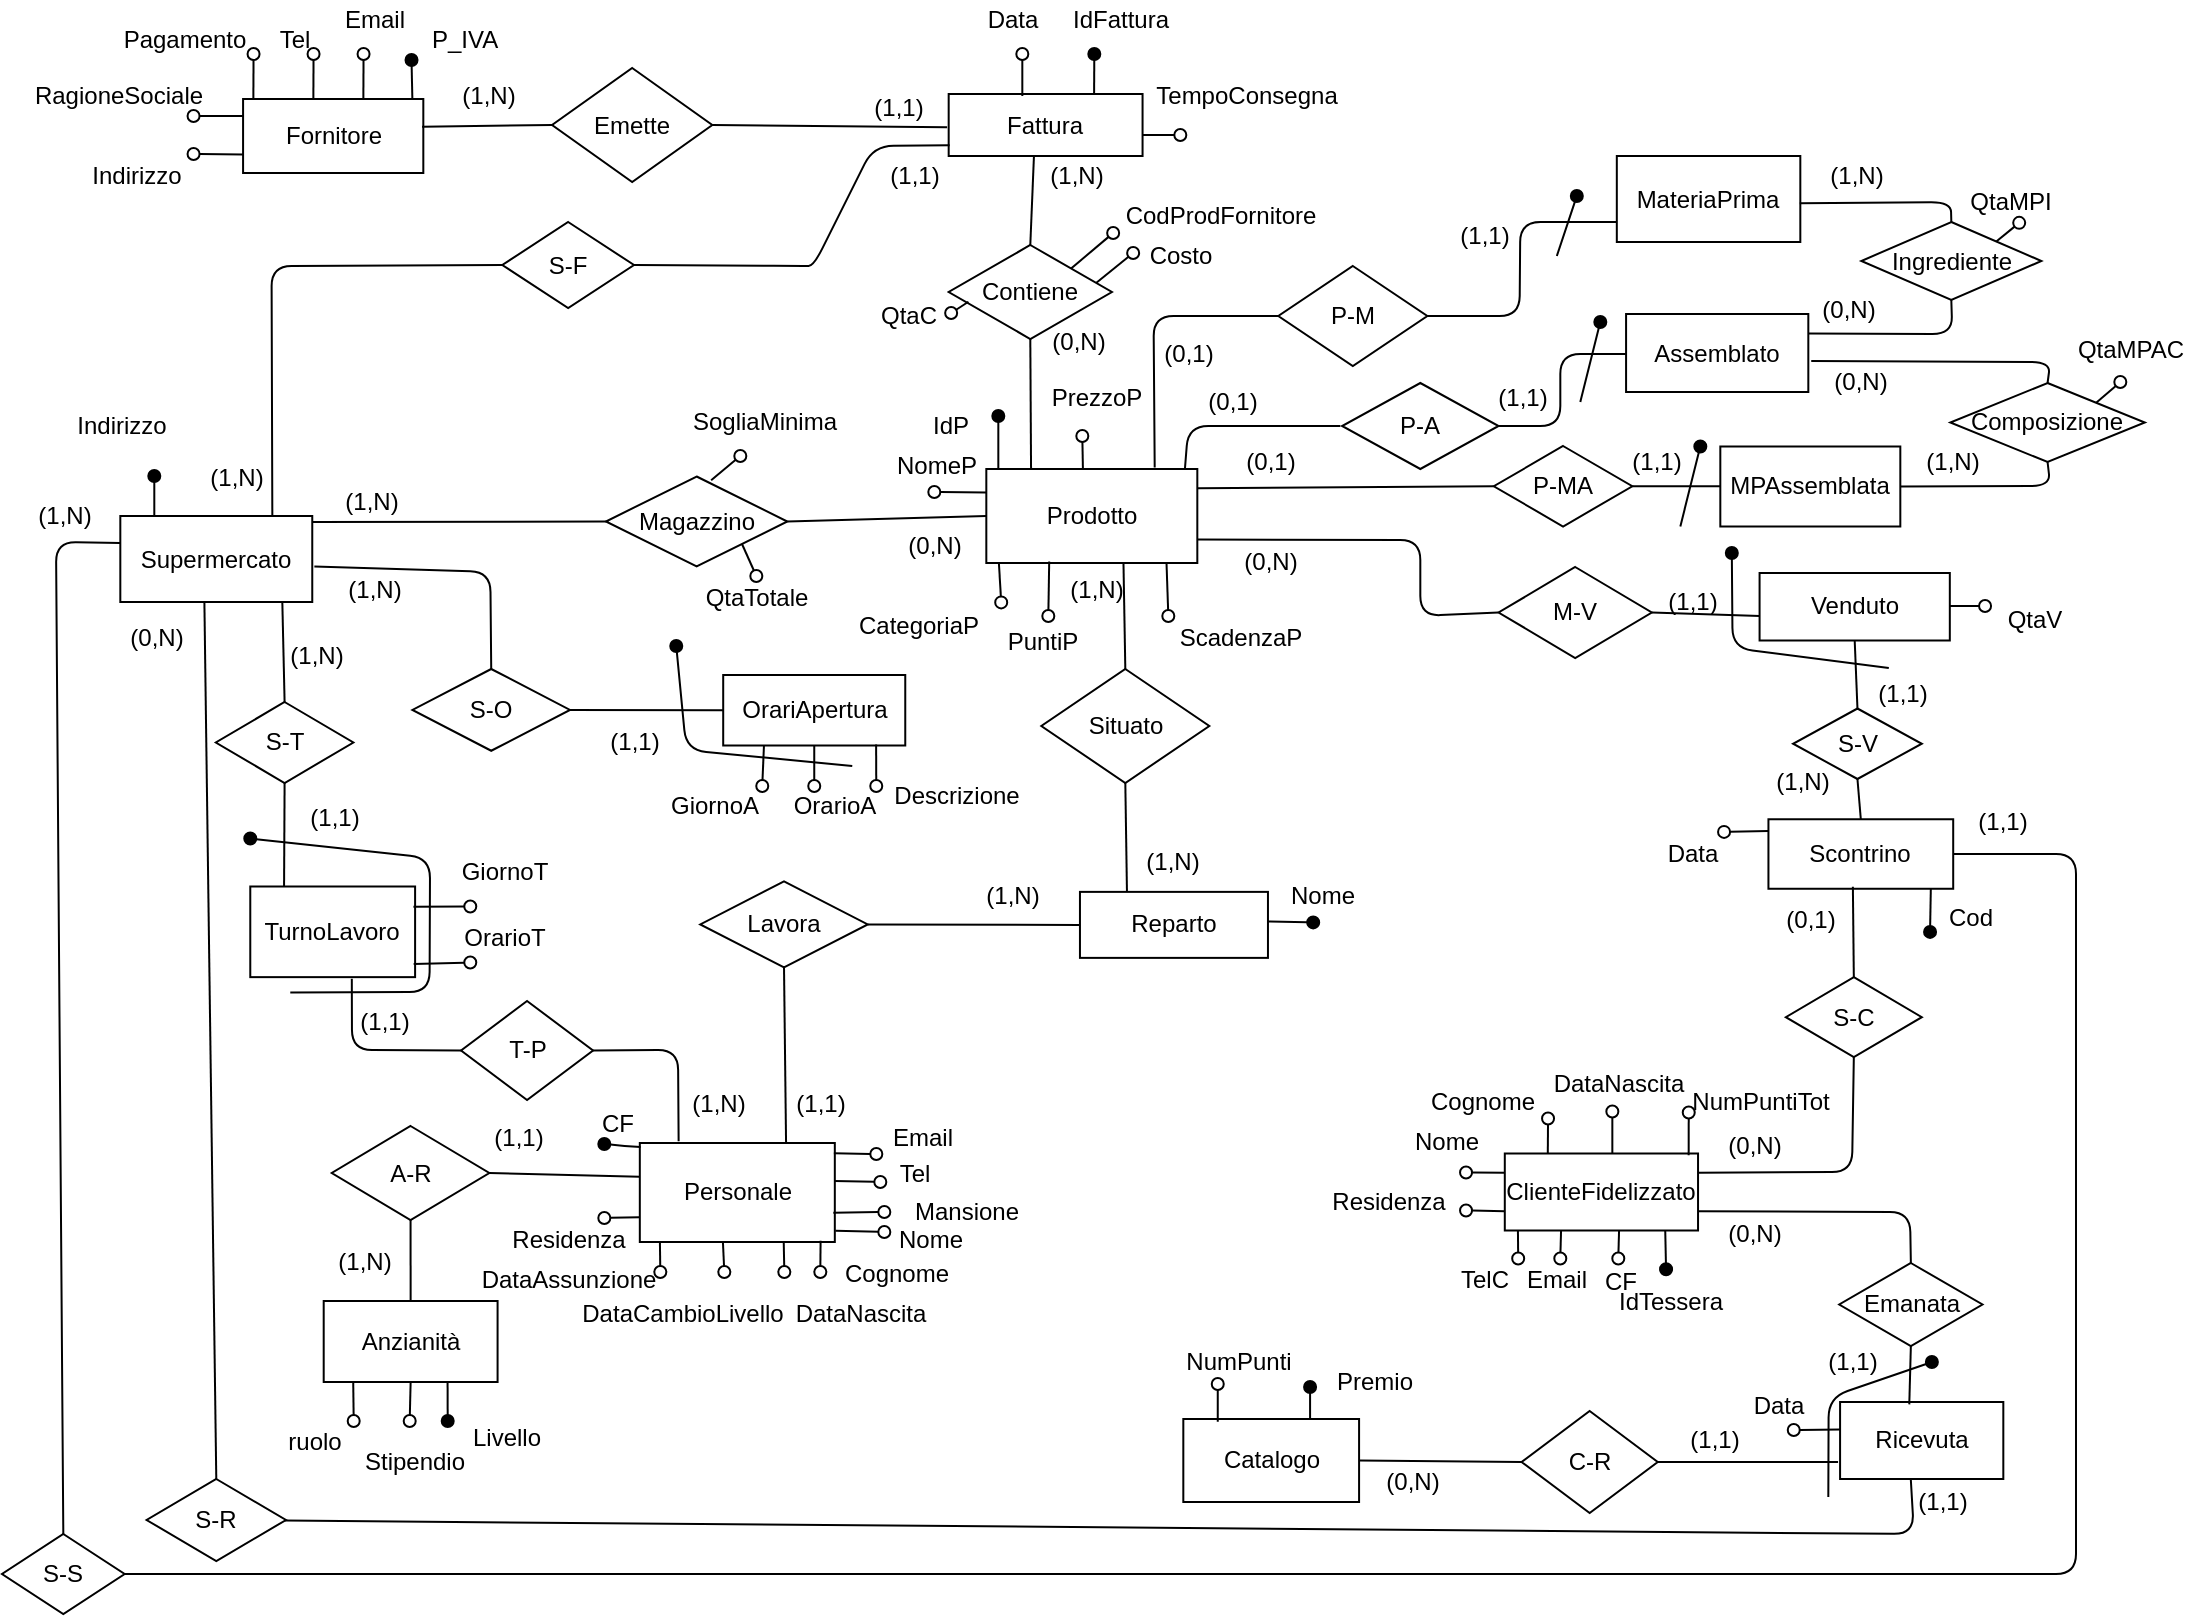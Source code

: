<mxfile version="13.4.9" type="device"><diagram id="0PSnZ7HMHxIncadsoxLk" name="Page-1"><mxGraphModel dx="822" dy="1394" grid="1" gridSize="10" guides="1" tooltips="1" connect="1" arrows="1" fold="1" page="1" pageScale="1" pageWidth="1169" pageHeight="827" math="0" shadow="0"><root><mxCell id="0"/><mxCell id="1" parent="0"/><mxCell id="sGR9C6yTFCRZWGvKZ3Tt-1" value="Supermercato" style="rounded=0;whiteSpace=wrap;html=1;" parent="1" vertex="1"><mxGeometry x="102.16" y="-569" width="95.97" height="43" as="geometry"/></mxCell><mxCell id="sGR9C6yTFCRZWGvKZ3Tt-4" value="(1,N)" style="text;html=1;strokeColor=none;fillColor=none;align=center;verticalAlign=middle;whiteSpace=wrap;rounded=0;" parent="1" vertex="1"><mxGeometry x="208.22" y="-586" width="40" height="20" as="geometry"/></mxCell><mxCell id="sGR9C6yTFCRZWGvKZ3Tt-9" value="" style="endArrow=oval;html=1;endFill=1;" parent="1" edge="1"><mxGeometry width="50" height="50" relative="1" as="geometry"><mxPoint x="119.15" y="-569" as="sourcePoint"/><mxPoint x="119.16" y="-589" as="targetPoint"/><Array as="points"><mxPoint x="119.15" y="-589"/></Array></mxGeometry></mxCell><mxCell id="sGR9C6yTFCRZWGvKZ3Tt-10" value="Indirizzo" style="text;html=1;strokeColor=none;fillColor=none;align=center;verticalAlign=middle;whiteSpace=wrap;rounded=0;" parent="1" vertex="1"><mxGeometry x="83.38" y="-623.75" width="40" height="20" as="geometry"/></mxCell><mxCell id="sGR9C6yTFCRZWGvKZ3Tt-25" value="ClienteFidelizzato" style="rounded=0;whiteSpace=wrap;html=1;" parent="1" vertex="1"><mxGeometry x="794.4" y="-250.25" width="96.62" height="38.5" as="geometry"/></mxCell><mxCell id="sGR9C6yTFCRZWGvKZ3Tt-26" value="Personale" style="rounded=0;whiteSpace=wrap;html=1;" parent="1" vertex="1"><mxGeometry x="361.91" y="-255.5" width="97.5" height="49.5" as="geometry"/></mxCell><mxCell id="sGR9C6yTFCRZWGvKZ3Tt-28" value="" style="endArrow=oval;html=1;endFill=0;exitX=0.998;exitY=0.384;exitDx=0;exitDy=0;exitPerimeter=0;" parent="1" source="sGR9C6yTFCRZWGvKZ3Tt-26" edge="1"><mxGeometry width="50" height="50" relative="1" as="geometry"><mxPoint x="464.16" y="-241" as="sourcePoint"/><mxPoint x="482.16" y="-236" as="targetPoint"/></mxGeometry></mxCell><mxCell id="sGR9C6yTFCRZWGvKZ3Tt-29" value="" style="endArrow=oval;html=1;endFill=0;" parent="1" edge="1"><mxGeometry width="50" height="50" relative="1" as="geometry"><mxPoint x="458.66" y="-220.62" as="sourcePoint"/><mxPoint x="484.16" y="-221" as="targetPoint"/></mxGeometry></mxCell><mxCell id="sGR9C6yTFCRZWGvKZ3Tt-30" value="" style="endArrow=oval;html=1;endFill=0;exitX=1.003;exitY=0.886;exitDx=0;exitDy=0;exitPerimeter=0;" parent="1" source="sGR9C6yTFCRZWGvKZ3Tt-26" edge="1"><mxGeometry width="50" height="50" relative="1" as="geometry"><mxPoint x="490.16" y="-200.5" as="sourcePoint"/><mxPoint x="484.16" y="-211" as="targetPoint"/><Array as="points"><mxPoint x="484.16" y="-211"/></Array></mxGeometry></mxCell><mxCell id="sGR9C6yTFCRZWGvKZ3Tt-31" value="" style="endArrow=oval;html=1;endFill=0;exitX=0.738;exitY=1.001;exitDx=0;exitDy=0;exitPerimeter=0;" parent="1" source="sGR9C6yTFCRZWGvKZ3Tt-26" edge="1"><mxGeometry width="50" height="50" relative="1" as="geometry"><mxPoint x="438.7" y="-200.5" as="sourcePoint"/><mxPoint x="434.16" y="-191" as="targetPoint"/></mxGeometry></mxCell><mxCell id="sGR9C6yTFCRZWGvKZ3Tt-32" value="" style="endArrow=oval;html=1;endFill=0;exitX=0.927;exitY=0.988;exitDx=0;exitDy=0;exitPerimeter=0;" parent="1" source="sGR9C6yTFCRZWGvKZ3Tt-26" edge="1"><mxGeometry width="50" height="50" relative="1" as="geometry"><mxPoint x="465.07" y="-200.5" as="sourcePoint"/><mxPoint x="452.16" y="-191" as="targetPoint"/></mxGeometry></mxCell><mxCell id="sGR9C6yTFCRZWGvKZ3Tt-33" value="" style="endArrow=oval;html=1;endFill=0;exitX=0.426;exitY=0.995;exitDx=0;exitDy=0;exitPerimeter=0;" parent="1" source="sGR9C6yTFCRZWGvKZ3Tt-26" edge="1"><mxGeometry width="50" height="50" relative="1" as="geometry"><mxPoint x="403.66" y="-200.5" as="sourcePoint"/><mxPoint x="404.16" y="-191" as="targetPoint"/><Array as="points"/></mxGeometry></mxCell><mxCell id="sGR9C6yTFCRZWGvKZ3Tt-34" value="" style="endArrow=oval;html=1;endFill=1;exitX=0.004;exitY=0.04;exitDx=0;exitDy=0;exitPerimeter=0;" parent="1" source="sGR9C6yTFCRZWGvKZ3Tt-26" edge="1"><mxGeometry width="50" height="50" relative="1" as="geometry"><mxPoint x="356.66" y="-245.5" as="sourcePoint"/><mxPoint x="344.16" y="-255" as="targetPoint"/><Array as="points"><mxPoint x="354.16" y="-254"/></Array></mxGeometry></mxCell><mxCell id="sGR9C6yTFCRZWGvKZ3Tt-35" value="CF" style="text;html=1;strokeColor=none;fillColor=none;align=center;verticalAlign=middle;whiteSpace=wrap;rounded=0;" parent="1" vertex="1"><mxGeometry x="330.66" y="-275.5" width="40" height="20" as="geometry"/></mxCell><mxCell id="sGR9C6yTFCRZWGvKZ3Tt-36" value="Cognome" style="text;html=1;align=center;verticalAlign=middle;resizable=0;points=[];autosize=1;" parent="1" vertex="1"><mxGeometry x="454.91" y="-200.5" width="70" height="20" as="geometry"/></mxCell><mxCell id="sGR9C6yTFCRZWGvKZ3Tt-37" value="Nome" style="text;html=1;align=center;verticalAlign=middle;resizable=0;points=[];autosize=1;" parent="1" vertex="1"><mxGeometry x="481.66" y="-217.0" width="50" height="20" as="geometry"/></mxCell><mxCell id="sGR9C6yTFCRZWGvKZ3Tt-39" value="Tel" style="text;html=1;align=center;verticalAlign=middle;resizable=0;points=[];autosize=1;" parent="1" vertex="1"><mxGeometry x="483.66" y="-250.5" width="30" height="20" as="geometry"/></mxCell><mxCell id="sGR9C6yTFCRZWGvKZ3Tt-40" value="DataNascita" style="text;html=1;align=center;verticalAlign=middle;resizable=0;points=[];autosize=1;" parent="1" vertex="1"><mxGeometry x="432.04" y="-180.5" width="80" height="20" as="geometry"/></mxCell><mxCell id="sGR9C6yTFCRZWGvKZ3Tt-41" value="Email" style="text;html=1;align=center;verticalAlign=middle;resizable=0;points=[];autosize=1;" parent="1" vertex="1"><mxGeometry x="477.54" y="-268" width="50" height="20" as="geometry"/></mxCell><mxCell id="sGR9C6yTFCRZWGvKZ3Tt-46" value="" style="endArrow=oval;html=1;endFill=0;exitX=0.103;exitY=1.005;exitDx=0;exitDy=0;exitPerimeter=0;" parent="1" source="sGR9C6yTFCRZWGvKZ3Tt-26" edge="1"><mxGeometry width="50" height="50" relative="1" as="geometry"><mxPoint x="372.16" y="-200.5" as="sourcePoint"/><mxPoint x="372.16" y="-191" as="targetPoint"/><Array as="points"/></mxGeometry></mxCell><mxCell id="sGR9C6yTFCRZWGvKZ3Tt-47" value="" style="endArrow=oval;html=1;endFill=0;exitX=0;exitY=0.75;exitDx=0;exitDy=0;" parent="1" source="sGR9C6yTFCRZWGvKZ3Tt-26" edge="1"><mxGeometry width="50" height="50" relative="1" as="geometry"><mxPoint x="357.16" y="-212.5" as="sourcePoint"/><mxPoint x="344.16" y="-218" as="targetPoint"/></mxGeometry></mxCell><mxCell id="sGR9C6yTFCRZWGvKZ3Tt-48" value="DataAssunzione" style="text;html=1;align=center;verticalAlign=middle;resizable=0;points=[];autosize=1;" parent="1" vertex="1"><mxGeometry x="275.66" y="-197" width="100" height="20" as="geometry"/></mxCell><mxCell id="sGR9C6yTFCRZWGvKZ3Tt-49" value="DataCambioLivello" style="text;html=1;align=center;verticalAlign=middle;resizable=0;points=[];autosize=1;" parent="1" vertex="1"><mxGeometry x="323.16" y="-180.5" width="120" height="20" as="geometry"/></mxCell><mxCell id="sGR9C6yTFCRZWGvKZ3Tt-54" value="" style="endArrow=oval;html=1;endFill=1;exitX=0.167;exitY=1.016;exitDx=0;exitDy=0;exitPerimeter=0;" parent="1" edge="1"><mxGeometry width="50" height="50" relative="1" as="geometry"><mxPoint x="874.626" y="-211.754" as="sourcePoint"/><mxPoint x="875.03" y="-192.37" as="targetPoint"/></mxGeometry></mxCell><mxCell id="sGR9C6yTFCRZWGvKZ3Tt-55" value="" style="endArrow=oval;html=1;endFill=0;exitX=0.835;exitY=0.011;exitDx=0;exitDy=0;exitPerimeter=0;" parent="1" edge="1"><mxGeometry width="50" height="50" relative="1" as="geometry"><mxPoint x="886.33" y="-249.327" as="sourcePoint"/><mxPoint x="886.37" y="-270.75" as="targetPoint"/></mxGeometry></mxCell><mxCell id="sGR9C6yTFCRZWGvKZ3Tt-56" value="IdTessera" style="text;html=1;align=center;verticalAlign=middle;resizable=0;points=[];autosize=1;" parent="1" vertex="1"><mxGeometry x="842.03" y="-186.25" width="70" height="20" as="geometry"/></mxCell><mxCell id="sGR9C6yTFCRZWGvKZ3Tt-57" value="NumPuntiTot" style="text;html=1;align=center;verticalAlign=middle;resizable=0;points=[];autosize=1;" parent="1" vertex="1"><mxGeometry x="882.28" y="-286.25" width="80" height="20" as="geometry"/></mxCell><mxCell id="sGR9C6yTFCRZWGvKZ3Tt-63" value="Anzianità" style="rounded=0;whiteSpace=wrap;html=1;" parent="1" vertex="1"><mxGeometry x="203.85" y="-176.5" width="86.94" height="40.5" as="geometry"/></mxCell><mxCell id="sGR9C6yTFCRZWGvKZ3Tt-65" value="" style="endArrow=none;html=1;exitX=0.5;exitY=0;exitDx=0;exitDy=0;entryX=0.5;entryY=1;entryDx=0;entryDy=0;" parent="1" source="sGR9C6yTFCRZWGvKZ3Tt-63" target="sGR9C6yTFCRZWGvKZ3Tt-67" edge="1"><mxGeometry width="50" height="50" relative="1" as="geometry"><mxPoint x="89.19" y="-304.5" as="sourcePoint"/><mxPoint x="180.13" y="-240.5" as="targetPoint"/><Array as="points"/></mxGeometry></mxCell><mxCell id="sGR9C6yTFCRZWGvKZ3Tt-67" value="A-R" style="rhombus;whiteSpace=wrap;html=1;" parent="1" vertex="1"><mxGeometry x="207.88" y="-264" width="78.78" height="47" as="geometry"/></mxCell><mxCell id="sGR9C6yTFCRZWGvKZ3Tt-68" value="" style="endArrow=oval;html=1;endFill=1;" parent="1" edge="1"><mxGeometry width="50" height="50" relative="1" as="geometry"><mxPoint x="265.79" y="-136" as="sourcePoint"/><mxPoint x="265.85" y="-116.5" as="targetPoint"/></mxGeometry></mxCell><mxCell id="sGR9C6yTFCRZWGvKZ3Tt-69" value="Livello" style="text;html=1;align=center;verticalAlign=middle;resizable=0;points=[];autosize=1;" parent="1" vertex="1"><mxGeometry x="269.91" y="-118.5" width="50" height="20" as="geometry"/></mxCell><mxCell id="sGR9C6yTFCRZWGvKZ3Tt-70" value="" style="endArrow=oval;html=1;endFill=0;exitX=0.5;exitY=1;exitDx=0;exitDy=0;" parent="1" source="sGR9C6yTFCRZWGvKZ3Tt-63" edge="1"><mxGeometry width="50" height="50" relative="1" as="geometry"><mxPoint x="205.79" y="-46.0" as="sourcePoint"/><mxPoint x="246.85" y="-116.5" as="targetPoint"/></mxGeometry></mxCell><mxCell id="sGR9C6yTFCRZWGvKZ3Tt-71" value="" style="endArrow=oval;html=1;endFill=0;exitX=0.995;exitY=0.103;exitDx=0;exitDy=0;exitPerimeter=0;" parent="1" source="sGR9C6yTFCRZWGvKZ3Tt-26" edge="1"><mxGeometry width="50" height="50" relative="1" as="geometry"><mxPoint x="464.16" y="-250" as="sourcePoint"/><mxPoint x="480.16" y="-250" as="targetPoint"/></mxGeometry></mxCell><mxCell id="sGR9C6yTFCRZWGvKZ3Tt-72" value="Mansione" style="text;html=1;align=center;verticalAlign=middle;resizable=0;points=[];autosize=1;" parent="1" vertex="1"><mxGeometry x="490.04" y="-231.5" width="70" height="20" as="geometry"/></mxCell><mxCell id="sGR9C6yTFCRZWGvKZ3Tt-73" value="Stipendio" style="text;html=1;align=center;verticalAlign=middle;resizable=0;points=[];autosize=1;" parent="1" vertex="1"><mxGeometry x="213.66" y="-106" width="70" height="20" as="geometry"/></mxCell><mxCell id="sGR9C6yTFCRZWGvKZ3Tt-76" value="(1,1)" style="text;html=1;align=center;verticalAlign=middle;resizable=0;points=[];autosize=1;" parent="1" vertex="1"><mxGeometry x="281.1" y="-268" width="40" height="20" as="geometry"/></mxCell><mxCell id="sGR9C6yTFCRZWGvKZ3Tt-77" value="(1,N)" style="text;html=1;align=center;verticalAlign=middle;resizable=0;points=[];autosize=1;" parent="1" vertex="1"><mxGeometry x="204.34" y="-206" width="40" height="20" as="geometry"/></mxCell><mxCell id="sGR9C6yTFCRZWGvKZ3Tt-81" value="Prodotto" style="rounded=0;whiteSpace=wrap;html=1;" parent="1" vertex="1"><mxGeometry x="535.16" y="-592.5" width="105.5" height="47" as="geometry"/></mxCell><mxCell id="sGR9C6yTFCRZWGvKZ3Tt-82" value="Magazzino" style="rhombus;whiteSpace=wrap;html=1;" parent="1" vertex="1"><mxGeometry x="344.94" y="-588.75" width="90.75" height="45" as="geometry"/></mxCell><mxCell id="sGR9C6yTFCRZWGvKZ3Tt-83" value="" style="endArrow=none;html=1;exitX=1;exitY=0.5;exitDx=0;exitDy=0;entryX=0;entryY=0.5;entryDx=0;entryDy=0;" parent="1" source="sGR9C6yTFCRZWGvKZ3Tt-82" target="sGR9C6yTFCRZWGvKZ3Tt-81" edge="1"><mxGeometry width="50" height="50" relative="1" as="geometry"><mxPoint x="522.16" y="-566" as="sourcePoint"/><mxPoint x="552.16" y="-566" as="targetPoint"/><Array as="points"/></mxGeometry></mxCell><mxCell id="sGR9C6yTFCRZWGvKZ3Tt-85" value="(0,N)" style="text;html=1;align=center;verticalAlign=middle;resizable=0;points=[];autosize=1;" parent="1" vertex="1"><mxGeometry x="488.66" y="-563.75" width="40" height="20" as="geometry"/></mxCell><mxCell id="sGR9C6yTFCRZWGvKZ3Tt-86" value="" style="endArrow=oval;html=1;endFill=1;" parent="1" edge="1"><mxGeometry width="50" height="50" relative="1" as="geometry"><mxPoint x="541.16" y="-592.5" as="sourcePoint"/><mxPoint x="541.16" y="-619" as="targetPoint"/></mxGeometry></mxCell><mxCell id="sGR9C6yTFCRZWGvKZ3Tt-87" value="IdP" style="text;html=1;align=center;verticalAlign=middle;resizable=0;points=[];autosize=1;" parent="1" vertex="1"><mxGeometry x="501.66" y="-624" width="30" height="20" as="geometry"/></mxCell><mxCell id="sGR9C6yTFCRZWGvKZ3Tt-88" value="" style="endArrow=oval;html=1;endFill=0;exitX=0;exitY=0.25;exitDx=0;exitDy=0;" parent="1" source="sGR9C6yTFCRZWGvKZ3Tt-81" edge="1"><mxGeometry width="50" height="50" relative="1" as="geometry"><mxPoint x="568.16" y="-596" as="sourcePoint"/><mxPoint x="509.16" y="-581" as="targetPoint"/></mxGeometry></mxCell><mxCell id="sGR9C6yTFCRZWGvKZ3Tt-89" value="" style="endArrow=oval;html=1;endFill=0;" parent="1" edge="1"><mxGeometry width="50" height="50" relative="1" as="geometry"><mxPoint x="583.46" y="-592.5" as="sourcePoint"/><mxPoint x="583.16" y="-609" as="targetPoint"/></mxGeometry></mxCell><mxCell id="sGR9C6yTFCRZWGvKZ3Tt-91" value="" style="endArrow=oval;html=1;endFill=0;exitX=0.854;exitY=1;exitDx=0;exitDy=0;exitPerimeter=0;" parent="1" source="sGR9C6yTFCRZWGvKZ3Tt-81" edge="1"><mxGeometry width="50" height="50" relative="1" as="geometry"><mxPoint x="643.66" y="-571" as="sourcePoint"/><mxPoint x="626.16" y="-519" as="targetPoint"/></mxGeometry></mxCell><mxCell id="sGR9C6yTFCRZWGvKZ3Tt-94" value="" style="endArrow=oval;html=1;endFill=0;exitX=0.298;exitY=0.985;exitDx=0;exitDy=0;exitPerimeter=0;" parent="1" source="sGR9C6yTFCRZWGvKZ3Tt-81" edge="1"><mxGeometry width="50" height="50" relative="1" as="geometry"><mxPoint x="599.16" y="-526" as="sourcePoint"/><mxPoint x="566.16" y="-519" as="targetPoint"/></mxGeometry></mxCell><mxCell id="sGR9C6yTFCRZWGvKZ3Tt-95" value="" style="endArrow=oval;html=1;endFill=0;entryX=1.018;entryY=-0.09;entryDx=0;entryDy=0;entryPerimeter=0;" parent="1" target="sGR9C6yTFCRZWGvKZ3Tt-97" edge="1"><mxGeometry width="50" height="50" relative="1" as="geometry"><mxPoint x="541.45" y="-545.5" as="sourcePoint"/><mxPoint x="541.16" y="-514.08" as="targetPoint"/></mxGeometry></mxCell><mxCell id="sGR9C6yTFCRZWGvKZ3Tt-96" value="NomeP" style="text;html=1;align=center;verticalAlign=middle;resizable=0;points=[];autosize=1;" parent="1" vertex="1"><mxGeometry x="479.78" y="-604" width="60" height="20" as="geometry"/></mxCell><mxCell id="sGR9C6yTFCRZWGvKZ3Tt-97" value="CategoriaP" style="text;html=1;align=center;verticalAlign=middle;resizable=0;points=[];autosize=1;" parent="1" vertex="1"><mxGeometry x="461.16" y="-524" width="80" height="20" as="geometry"/></mxCell><mxCell id="sGR9C6yTFCRZWGvKZ3Tt-98" value="PrezzoP" style="text;html=1;align=center;verticalAlign=middle;resizable=0;points=[];autosize=1;" parent="1" vertex="1"><mxGeometry x="560.04" y="-638" width="60" height="20" as="geometry"/></mxCell><mxCell id="sGR9C6yTFCRZWGvKZ3Tt-99" value="ScadenzaP" style="text;html=1;align=center;verticalAlign=middle;resizable=0;points=[];autosize=1;" parent="1" vertex="1"><mxGeometry x="621.66" y="-518" width="80" height="20" as="geometry"/></mxCell><mxCell id="sGR9C6yTFCRZWGvKZ3Tt-100" value="PuntiP" style="text;html=1;align=center;verticalAlign=middle;resizable=0;points=[];autosize=1;" parent="1" vertex="1"><mxGeometry x="538.41" y="-516" width="50" height="20" as="geometry"/></mxCell><mxCell id="sGR9C6yTFCRZWGvKZ3Tt-101" value="SogliaMinima" style="text;html=1;align=center;verticalAlign=middle;resizable=0;points=[];autosize=1;" parent="1" vertex="1"><mxGeometry x="378.66" y="-626" width="90" height="20" as="geometry"/></mxCell><mxCell id="sGR9C6yTFCRZWGvKZ3Tt-104" value="Fornitore" style="rounded=0;whiteSpace=wrap;html=1;" parent="1" vertex="1"><mxGeometry x="163.54" y="-777.5" width="90.12" height="37" as="geometry"/></mxCell><mxCell id="sGR9C6yTFCRZWGvKZ3Tt-105" value="Emette" style="rhombus;whiteSpace=wrap;html=1;" parent="1" vertex="1"><mxGeometry x="318.03" y="-793" width="80.12" height="57" as="geometry"/></mxCell><mxCell id="sGR9C6yTFCRZWGvKZ3Tt-106" value="Fattura" style="rounded=0;whiteSpace=wrap;html=1;" parent="1" vertex="1"><mxGeometry x="516.34" y="-780" width="96.94" height="31" as="geometry"/></mxCell><mxCell id="sGR9C6yTFCRZWGvKZ3Tt-107" value="" style="endArrow=none;html=1;entryX=0;entryY=0.5;entryDx=0;entryDy=0;exitX=0.993;exitY=0.374;exitDx=0;exitDy=0;exitPerimeter=0;" parent="1" source="sGR9C6yTFCRZWGvKZ3Tt-104" target="sGR9C6yTFCRZWGvKZ3Tt-105" edge="1"><mxGeometry width="50" height="50" relative="1" as="geometry"><mxPoint x="268.66" y="-757" as="sourcePoint"/><mxPoint x="318.66" y="-807" as="targetPoint"/></mxGeometry></mxCell><mxCell id="sGR9C6yTFCRZWGvKZ3Tt-108" value="" style="endArrow=none;html=1;entryX=-0.008;entryY=0.536;entryDx=0;entryDy=0;entryPerimeter=0;exitX=1;exitY=0.5;exitDx=0;exitDy=0;" parent="1" source="sGR9C6yTFCRZWGvKZ3Tt-105" target="sGR9C6yTFCRZWGvKZ3Tt-106" edge="1"><mxGeometry width="50" height="50" relative="1" as="geometry"><mxPoint x="478.66" y="-757" as="sourcePoint"/><mxPoint x="528.78" y="-759" as="targetPoint"/></mxGeometry></mxCell><mxCell id="sGR9C6yTFCRZWGvKZ3Tt-109" value="(1,N)" style="text;html=1;align=center;verticalAlign=middle;resizable=0;points=[];autosize=1;" parent="1" vertex="1"><mxGeometry x="265.72" y="-789" width="40" height="20" as="geometry"/></mxCell><mxCell id="sGR9C6yTFCRZWGvKZ3Tt-110" value="(1,1)" style="text;html=1;align=center;verticalAlign=middle;resizable=0;points=[];autosize=1;" parent="1" vertex="1"><mxGeometry x="470.78" y="-783" width="40" height="20" as="geometry"/></mxCell><mxCell id="sGR9C6yTFCRZWGvKZ3Tt-111" value="" style="endArrow=oval;html=1;endFill=1;entryX=-0.018;entryY=1;entryDx=0;entryDy=0;entryPerimeter=0;" parent="1" target="sGR9C6yTFCRZWGvKZ3Tt-112" edge="1"><mxGeometry width="50" height="50" relative="1" as="geometry"><mxPoint x="248.18" y="-777.5" as="sourcePoint"/><mxPoint x="248.18" y="-807.5" as="targetPoint"/></mxGeometry></mxCell><mxCell id="sGR9C6yTFCRZWGvKZ3Tt-112" value="P_IVA" style="text;html=1;align=center;verticalAlign=middle;resizable=0;points=[];autosize=1;" parent="1" vertex="1"><mxGeometry x="248.66" y="-817" width="50" height="20" as="geometry"/></mxCell><mxCell id="sGR9C6yTFCRZWGvKZ3Tt-113" value="" style="endArrow=oval;html=1;endFill=0;" parent="1" edge="1"><mxGeometry width="50" height="50" relative="1" as="geometry"><mxPoint x="223.68" y="-777.5" as="sourcePoint"/><mxPoint x="223.78" y="-800" as="targetPoint"/></mxGeometry></mxCell><mxCell id="sGR9C6yTFCRZWGvKZ3Tt-114" value="" style="endArrow=oval;html=1;endFill=0;" parent="1" edge="1"><mxGeometry width="50" height="50" relative="1" as="geometry"><mxPoint x="198.68" y="-777.5" as="sourcePoint"/><mxPoint x="198.78" y="-800" as="targetPoint"/></mxGeometry></mxCell><mxCell id="sGR9C6yTFCRZWGvKZ3Tt-115" value="RagioneSociale" style="text;html=1;align=center;verticalAlign=middle;resizable=0;points=[];autosize=1;" parent="1" vertex="1"><mxGeometry x="51.19" y="-789" width="100" height="20" as="geometry"/></mxCell><mxCell id="sGR9C6yTFCRZWGvKZ3Tt-116" value="Email" style="text;html=1;align=center;verticalAlign=middle;resizable=0;points=[];autosize=1;" parent="1" vertex="1"><mxGeometry x="203.66" y="-827" width="50" height="20" as="geometry"/></mxCell><mxCell id="sGR9C6yTFCRZWGvKZ3Tt-117" value="" style="endArrow=oval;html=1;endFill=0;" parent="1" edge="1"><mxGeometry width="50" height="50" relative="1" as="geometry"><mxPoint x="168.68" y="-777.5" as="sourcePoint"/><mxPoint x="168.78" y="-800" as="targetPoint"/></mxGeometry></mxCell><mxCell id="sGR9C6yTFCRZWGvKZ3Tt-118" value="Tel" style="text;html=1;align=center;verticalAlign=middle;resizable=0;points=[];autosize=1;" parent="1" vertex="1"><mxGeometry x="173.66" y="-817" width="30" height="20" as="geometry"/></mxCell><mxCell id="sGR9C6yTFCRZWGvKZ3Tt-119" value="" style="endArrow=oval;html=1;endFill=0;" parent="1" edge="1"><mxGeometry width="50" height="50" relative="1" as="geometry"><mxPoint x="163.54" y="-769" as="sourcePoint"/><mxPoint x="138.78" y="-769" as="targetPoint"/></mxGeometry></mxCell><mxCell id="sGR9C6yTFCRZWGvKZ3Tt-121" value="" style="endArrow=oval;html=1;endFill=0;exitX=0;exitY=0.75;exitDx=0;exitDy=0;" parent="1" source="sGR9C6yTFCRZWGvKZ3Tt-104" edge="1"><mxGeometry width="50" height="50" relative="1" as="geometry"><mxPoint x="68.66" y="-687" as="sourcePoint"/><mxPoint x="138.78" y="-750" as="targetPoint"/></mxGeometry></mxCell><mxCell id="sGR9C6yTFCRZWGvKZ3Tt-122" value="Pagamento" style="text;html=1;align=center;verticalAlign=middle;resizable=0;points=[];autosize=1;" parent="1" vertex="1"><mxGeometry x="93.66" y="-817" width="80" height="20" as="geometry"/></mxCell><mxCell id="sGR9C6yTFCRZWGvKZ3Tt-123" value="" style="endArrow=oval;html=1;endFill=0;" parent="1" edge="1"><mxGeometry width="50" height="50" relative="1" as="geometry"><mxPoint x="613.16" y="-759.48" as="sourcePoint"/><mxPoint x="632.16" y="-759.48" as="targetPoint"/></mxGeometry></mxCell><mxCell id="sGR9C6yTFCRZWGvKZ3Tt-124" value="IdFattura" style="text;html=1;align=center;verticalAlign=middle;resizable=0;points=[];autosize=1;" parent="1" vertex="1"><mxGeometry x="572.16" y="-827" width="60" height="20" as="geometry"/></mxCell><mxCell id="sGR9C6yTFCRZWGvKZ3Tt-125" value="" style="endArrow=oval;html=1;endFill=1;exitX=0.75;exitY=0;exitDx=0;exitDy=0;" parent="1" source="sGR9C6yTFCRZWGvKZ3Tt-106" edge="1"><mxGeometry width="50" height="50" relative="1" as="geometry"><mxPoint x="613.1" y="-789" as="sourcePoint"/><mxPoint x="589.16" y="-800" as="targetPoint"/></mxGeometry></mxCell><mxCell id="sGR9C6yTFCRZWGvKZ3Tt-126" value="TempoConsegna" style="text;html=1;align=center;verticalAlign=middle;resizable=0;points=[];autosize=1;" parent="1" vertex="1"><mxGeometry x="609.66" y="-789" width="110" height="20" as="geometry"/></mxCell><mxCell id="sGR9C6yTFCRZWGvKZ3Tt-127" value="" style="endArrow=oval;html=1;endFill=0;exitX=1;exitY=0;exitDx=0;exitDy=0;" parent="1" source="HULrNkPoueITemwQjiR--15" edge="1"><mxGeometry width="50" height="50" relative="1" as="geometry"><mxPoint x="612.02" y="-783.5" as="sourcePoint"/><mxPoint x="598.58" y="-710.5" as="targetPoint"/></mxGeometry></mxCell><mxCell id="sGR9C6yTFCRZWGvKZ3Tt-128" value="Costo" style="text;html=1;align=center;verticalAlign=middle;resizable=0;points=[];autosize=1;" parent="1" vertex="1"><mxGeometry x="606.66" y="-709" width="50" height="20" as="geometry"/></mxCell><mxCell id="sGR9C6yTFCRZWGvKZ3Tt-129" value="" style="endArrow=oval;html=1;endFill=0;" parent="1" edge="1"><mxGeometry width="50" height="50" relative="1" as="geometry"><mxPoint x="553.16" y="-779" as="sourcePoint"/><mxPoint x="553.16" y="-800" as="targetPoint"/></mxGeometry></mxCell><mxCell id="sGR9C6yTFCRZWGvKZ3Tt-130" value="Data" style="text;html=1;align=center;verticalAlign=middle;resizable=0;points=[];autosize=1;" parent="1" vertex="1"><mxGeometry x="528.1" y="-827" width="40" height="20" as="geometry"/></mxCell><mxCell id="sGR9C6yTFCRZWGvKZ3Tt-131" value="" style="endArrow=oval;html=1;endFill=0;exitX=0.903;exitY=0.405;exitDx=0;exitDy=0;exitPerimeter=0;" parent="1" source="HULrNkPoueITemwQjiR--15" edge="1"><mxGeometry width="50" height="50" relative="1" as="geometry"><mxPoint x="666.7" y="-693.5" as="sourcePoint"/><mxPoint x="608.58" y="-700.5" as="targetPoint"/></mxGeometry></mxCell><mxCell id="sGR9C6yTFCRZWGvKZ3Tt-132" value="CodProdFornitore" style="text;html=1;align=center;verticalAlign=middle;resizable=0;points=[];autosize=1;" parent="1" vertex="1"><mxGeometry x="596.91" y="-729" width="110" height="20" as="geometry"/></mxCell><mxCell id="sGR9C6yTFCRZWGvKZ3Tt-137" value="(1,N)" style="text;html=1;align=center;verticalAlign=middle;resizable=0;points=[];autosize=1;" parent="1" vertex="1"><mxGeometry x="560.04" y="-749" width="40" height="20" as="geometry"/></mxCell><mxCell id="sGR9C6yTFCRZWGvKZ3Tt-138" value="(0,N)" style="text;html=1;align=center;verticalAlign=middle;resizable=0;points=[];autosize=1;" parent="1" vertex="1"><mxGeometry x="561.16" y="-666" width="40" height="20" as="geometry"/></mxCell><mxCell id="j5-JR8j3_8ESJVk_0Hx--1" value="Catalogo" style="rounded=0;whiteSpace=wrap;html=1;" parent="1" vertex="1"><mxGeometry x="633.66" y="-117.5" width="87.88" height="41.5" as="geometry"/></mxCell><mxCell id="j5-JR8j3_8ESJVk_0Hx--2" value="" style="endArrow=oval;html=1;endFill=1;" parent="1" edge="1"><mxGeometry width="50" height="50" relative="1" as="geometry"><mxPoint x="697.04" y="-117.5" as="sourcePoint"/><mxPoint x="697.04" y="-133.5" as="targetPoint"/></mxGeometry></mxCell><mxCell id="j5-JR8j3_8ESJVk_0Hx--3" value="" style="endArrow=oval;html=1;endFill=0;exitX=0.196;exitY=0.033;exitDx=0;exitDy=0;exitPerimeter=0;" parent="1" source="j5-JR8j3_8ESJVk_0Hx--1" edge="1"><mxGeometry width="50" height="50" relative="1" as="geometry"><mxPoint x="642.04" y="5" as="sourcePoint"/><mxPoint x="650.88" y="-135" as="targetPoint"/></mxGeometry></mxCell><mxCell id="j5-JR8j3_8ESJVk_0Hx--4" value="Premio" style="text;html=1;align=center;verticalAlign=middle;resizable=0;points=[];autosize=1;" parent="1" vertex="1"><mxGeometry x="703.66" y="-146" width="50" height="20" as="geometry"/></mxCell><mxCell id="j5-JR8j3_8ESJVk_0Hx--5" value="NumPunti" style="text;html=1;align=center;verticalAlign=middle;resizable=0;points=[];autosize=1;" parent="1" vertex="1"><mxGeometry x="625.54" y="-155.75" width="70" height="20" as="geometry"/></mxCell><mxCell id="j5-JR8j3_8ESJVk_0Hx--6" value="Ricevuta" style="rounded=0;whiteSpace=wrap;html=1;" parent="1" vertex="1"><mxGeometry x="962.04" y="-126" width="81.62" height="38.5" as="geometry"/></mxCell><mxCell id="j5-JR8j3_8ESJVk_0Hx--8" value="Emanata" style="rhombus;whiteSpace=wrap;html=1;" parent="1" vertex="1"><mxGeometry x="961.62" y="-195.5" width="71.62" height="41.5" as="geometry"/></mxCell><mxCell id="j5-JR8j3_8ESJVk_0Hx--9" value="" style="endArrow=none;html=1;exitX=0.5;exitY=0;exitDx=0;exitDy=0;entryX=1;entryY=0.75;entryDx=0;entryDy=0;" parent="1" source="j5-JR8j3_8ESJVk_0Hx--8" target="sGR9C6yTFCRZWGvKZ3Tt-25" edge="1"><mxGeometry width="50" height="50" relative="1" as="geometry"><mxPoint x="998.09" y="-190" as="sourcePoint"/><mxPoint x="996.78" y="-219" as="targetPoint"/><Array as="points"><mxPoint x="997" y="-221"/></Array></mxGeometry></mxCell><mxCell id="j5-JR8j3_8ESJVk_0Hx--10" value="" style="endArrow=none;html=1;entryX=0.5;entryY=1;entryDx=0;entryDy=0;exitX=0.424;exitY=0.031;exitDx=0;exitDy=0;exitPerimeter=0;" parent="1" source="j5-JR8j3_8ESJVk_0Hx--6" target="j5-JR8j3_8ESJVk_0Hx--8" edge="1"><mxGeometry width="50" height="50" relative="1" as="geometry"><mxPoint x="1076.0" y="-44.0" as="sourcePoint"/><mxPoint x="1076.0" y="-84" as="targetPoint"/></mxGeometry></mxCell><mxCell id="j5-JR8j3_8ESJVk_0Hx--11" value="" style="endArrow=oval;html=1;endFill=0;exitX=0;exitY=0.356;exitDx=0;exitDy=0;exitPerimeter=0;" parent="1" source="j5-JR8j3_8ESJVk_0Hx--6" edge="1"><mxGeometry width="50" height="50" relative="1" as="geometry"><mxPoint x="947.04" y="-36.71" as="sourcePoint"/><mxPoint x="938.88" y="-112" as="targetPoint"/></mxGeometry></mxCell><mxCell id="j5-JR8j3_8ESJVk_0Hx--12" value="Data" style="text;html=1;align=center;verticalAlign=middle;resizable=0;points=[];autosize=1;" parent="1" vertex="1"><mxGeometry x="911.04" y="-134" width="40" height="20" as="geometry"/></mxCell><mxCell id="j5-JR8j3_8ESJVk_0Hx--13" value="C-R" style="rhombus;whiteSpace=wrap;html=1;" parent="1" vertex="1"><mxGeometry x="802.79" y="-121.5" width="68.08" height="51" as="geometry"/></mxCell><mxCell id="j5-JR8j3_8ESJVk_0Hx--18" value="(0,N)" style="text;html=1;align=center;verticalAlign=middle;resizable=0;points=[];autosize=1;" parent="1" vertex="1"><mxGeometry x="898.54" y="-220.5" width="40" height="20" as="geometry"/></mxCell><mxCell id="j5-JR8j3_8ESJVk_0Hx--19" value="(1,1)" style="text;html=1;align=center;verticalAlign=middle;resizable=0;points=[];autosize=1;" parent="1" vertex="1"><mxGeometry x="947.8" y="-155.75" width="40" height="20" as="geometry"/></mxCell><mxCell id="j5-JR8j3_8ESJVk_0Hx--20" value="(1,1)" style="text;html=1;align=center;verticalAlign=middle;resizable=0;points=[];autosize=1;" parent="1" vertex="1"><mxGeometry x="879.48" y="-117.5" width="40" height="20" as="geometry"/></mxCell><mxCell id="j5-JR8j3_8ESJVk_0Hx--21" value="(0,N)" style="text;html=1;align=center;verticalAlign=middle;resizable=0;points=[];autosize=1;" parent="1" vertex="1"><mxGeometry x="727.79" y="-96.0" width="40" height="20" as="geometry"/></mxCell><mxCell id="j5-JR8j3_8ESJVk_0Hx--22" value="Scontrino" style="rounded=0;whiteSpace=wrap;html=1;" parent="1" vertex="1"><mxGeometry x="926.22" y="-417.37" width="92.38" height="34.75" as="geometry"/></mxCell><mxCell id="j5-JR8j3_8ESJVk_0Hx--24" value="S-C" style="rhombus;whiteSpace=wrap;html=1;" parent="1" vertex="1"><mxGeometry x="934.92" y="-338.43" width="67.99" height="40" as="geometry"/></mxCell><mxCell id="j5-JR8j3_8ESJVk_0Hx--28" value="" style="endArrow=none;html=1;entryX=0.5;entryY=1;entryDx=0;entryDy=0;exitX=1;exitY=0.25;exitDx=0;exitDy=0;" parent="1" source="sGR9C6yTFCRZWGvKZ3Tt-25" target="j5-JR8j3_8ESJVk_0Hx--24" edge="1"><mxGeometry width="50" height="50" relative="1" as="geometry"><mxPoint x="967.81" y="-258.5" as="sourcePoint"/><mxPoint x="968.915" y="-313.5" as="targetPoint"/><Array as="points"><mxPoint x="968" y="-241"/></Array></mxGeometry></mxCell><mxCell id="j5-JR8j3_8ESJVk_0Hx--30" value="" style="endArrow=oval;html=1;endFill=0;exitX=0;exitY=0.17;exitDx=0;exitDy=0;exitPerimeter=0;" parent="1" source="j5-JR8j3_8ESJVk_0Hx--22" edge="1"><mxGeometry width="50" height="50" relative="1" as="geometry"><mxPoint x="1036.41" y="-416.9" as="sourcePoint"/><mxPoint x="904.03" y="-411.06" as="targetPoint"/></mxGeometry></mxCell><mxCell id="j5-JR8j3_8ESJVk_0Hx--33" value="" style="endArrow=oval;html=1;endFill=1;" parent="1" edge="1"><mxGeometry width="50" height="50" relative="1" as="geometry"><mxPoint x="1007.41" y="-382.62" as="sourcePoint"/><mxPoint x="1007.03" y="-361.06" as="targetPoint"/></mxGeometry></mxCell><mxCell id="j5-JR8j3_8ESJVk_0Hx--34" value="Data" style="text;html=1;align=center;verticalAlign=middle;resizable=0;points=[];autosize=1;" parent="1" vertex="1"><mxGeometry x="867.91" y="-409.99" width="40" height="20" as="geometry"/></mxCell><mxCell id="j5-JR8j3_8ESJVk_0Hx--35" value="Cod" style="text;html=1;align=center;verticalAlign=middle;resizable=0;points=[];autosize=1;" parent="1" vertex="1"><mxGeometry x="1007.41" y="-377.56" width="40" height="20" as="geometry"/></mxCell><mxCell id="j5-JR8j3_8ESJVk_0Hx--38" value="(0,N)" style="text;html=1;align=center;verticalAlign=middle;resizable=0;points=[];autosize=1;" parent="1" vertex="1"><mxGeometry x="656.66" y="-556" width="40" height="20" as="geometry"/></mxCell><mxCell id="j5-JR8j3_8ESJVk_0Hx--39" value="(1,N)" style="text;html=1;align=center;verticalAlign=middle;resizable=0;points=[];autosize=1;" parent="1" vertex="1"><mxGeometry x="922.7" y="-446.25" width="40" height="20" as="geometry"/></mxCell><mxCell id="j5-JR8j3_8ESJVk_0Hx--40" value="(0,N)" style="text;html=1;align=center;verticalAlign=middle;resizable=0;points=[];autosize=1;" parent="1" vertex="1"><mxGeometry x="898.54" y="-264" width="40" height="20" as="geometry"/></mxCell><mxCell id="j5-JR8j3_8ESJVk_0Hx--41" value="(0,1)" style="text;html=1;align=center;verticalAlign=middle;resizable=0;points=[];autosize=1;" parent="1" vertex="1"><mxGeometry x="927.28" y="-376.75" width="40" height="20" as="geometry"/></mxCell><mxCell id="V04H39SvLd5OU7XxmijV-1" value="OrariApertura" style="rounded=0;whiteSpace=wrap;html=1;" parent="1" vertex="1"><mxGeometry x="403.6" y="-489.5" width="91.03" height="35.25" as="geometry"/></mxCell><mxCell id="V04H39SvLd5OU7XxmijV-2" value="" style="endArrow=oval;html=1;endFill=0;exitX=0.224;exitY=0.992;exitDx=0;exitDy=0;exitPerimeter=0;" parent="1" source="V04H39SvLd5OU7XxmijV-1" edge="1"><mxGeometry width="50" height="50" relative="1" as="geometry"><mxPoint x="416.41" y="-451.25" as="sourcePoint"/><mxPoint x="423.13" y="-434" as="targetPoint"/></mxGeometry></mxCell><mxCell id="V04H39SvLd5OU7XxmijV-3" value="" style="endArrow=oval;html=1;endFill=0;exitX=0.5;exitY=1;exitDx=0;exitDy=0;" parent="1" source="V04H39SvLd5OU7XxmijV-1" edge="1"><mxGeometry width="50" height="50" relative="1" as="geometry"><mxPoint x="516.41" y="-465.25" as="sourcePoint"/><mxPoint x="449.13" y="-434" as="targetPoint"/></mxGeometry></mxCell><mxCell id="V04H39SvLd5OU7XxmijV-7" value="" style="endArrow=oval;html=1;endFill=1;" parent="1" edge="1"><mxGeometry width="50" height="50" relative="1" as="geometry"><mxPoint x="468.13" y="-444" as="sourcePoint"/><mxPoint x="380.13" y="-504" as="targetPoint"/><Array as="points"><mxPoint x="385.13" y="-452"/></Array></mxGeometry></mxCell><mxCell id="V04H39SvLd5OU7XxmijV-8" value="OrarioA" style="text;html=1;align=center;verticalAlign=middle;resizable=0;points=[];autosize=1;" parent="1" vertex="1"><mxGeometry x="428.66" y="-434.25" width="60" height="20" as="geometry"/></mxCell><mxCell id="V04H39SvLd5OU7XxmijV-11" value="GiornoA" style="text;html=1;align=center;verticalAlign=middle;resizable=0;points=[];autosize=1;" parent="1" vertex="1"><mxGeometry x="368.66" y="-434.5" width="60" height="20" as="geometry"/></mxCell><mxCell id="V04H39SvLd5OU7XxmijV-42" value="Reparto" style="rounded=0;whiteSpace=wrap;html=1;" parent="1" vertex="1"><mxGeometry x="581.98" y="-381.06" width="94" height="33" as="geometry"/></mxCell><mxCell id="V04H39SvLd5OU7XxmijV-48" value="Lavora" style="rhombus;whiteSpace=wrap;html=1;" parent="1" vertex="1"><mxGeometry x="392.13" y="-386.31" width="83.75" height="43" as="geometry"/></mxCell><mxCell id="V04H39SvLd5OU7XxmijV-55" value="(1,1)" style="text;html=1;align=center;verticalAlign=middle;resizable=0;points=[];autosize=1;" parent="1" vertex="1"><mxGeometry x="432.04" y="-285.5" width="40" height="20" as="geometry"/></mxCell><mxCell id="V04H39SvLd5OU7XxmijV-56" value="(1,N)" style="text;html=1;align=center;verticalAlign=middle;resizable=0;points=[];autosize=1;" parent="1" vertex="1"><mxGeometry x="528.1" y="-389.25" width="40" height="20" as="geometry"/></mxCell><mxCell id="V04H39SvLd5OU7XxmijV-57" value="(1,N)" style="text;html=1;align=center;verticalAlign=middle;resizable=0;points=[];autosize=1;" parent="1" vertex="1"><mxGeometry x="608.1" y="-406.31" width="40" height="20" as="geometry"/></mxCell><mxCell id="V04H39SvLd5OU7XxmijV-58" value="(1,N)" style="text;html=1;align=center;verticalAlign=middle;resizable=0;points=[];autosize=1;" parent="1" vertex="1"><mxGeometry x="570.04" y="-542.5" width="40" height="20" as="geometry"/></mxCell><mxCell id="V04H39SvLd5OU7XxmijV-62" value="" style="endArrow=oval;html=1;endFill=1;" parent="1" edge="1"><mxGeometry width="50" height="50" relative="1" as="geometry"><mxPoint x="675.98" y="-366.31" as="sourcePoint"/><mxPoint x="698.6" y="-365.81" as="targetPoint"/></mxGeometry></mxCell><mxCell id="V04H39SvLd5OU7XxmijV-63" value="Nome" style="text;html=1;align=center;verticalAlign=middle;resizable=0;points=[];autosize=1;" parent="1" vertex="1"><mxGeometry x="677.6" y="-388.56" width="50" height="20" as="geometry"/></mxCell><mxCell id="djanzVXmFV0hkU0BUZUj-3" value="" style="endArrow=none;html=1;exitX=1;exitY=0.5;exitDx=0;exitDy=0;entryX=0;entryY=0.34;entryDx=0;entryDy=0;entryPerimeter=0;" parent="1" source="sGR9C6yTFCRZWGvKZ3Tt-67" target="sGR9C6yTFCRZWGvKZ3Tt-26" edge="1"><mxGeometry width="50" height="50" relative="1" as="geometry"><mxPoint x="87.53" y="-370.5" as="sourcePoint"/><mxPoint x="150.16" y="-370.5" as="targetPoint"/><Array as="points"/></mxGeometry></mxCell><mxCell id="djanzVXmFV0hkU0BUZUj-23" value="Ingrediente" style="shape=rhombus;perimeter=rhombusPerimeter;whiteSpace=wrap;html=1;align=center;" parent="1" vertex="1"><mxGeometry x="972.66" y="-716" width="90" height="39" as="geometry"/></mxCell><mxCell id="djanzVXmFV0hkU0BUZUj-41" value="S-O" style="shape=rhombus;perimeter=rhombusPerimeter;whiteSpace=wrap;html=1;align=center;" parent="1" vertex="1"><mxGeometry x="248.22" y="-492.5" width="78.78" height="40.88" as="geometry"/></mxCell><mxCell id="JwdrpQKnjNuIjLLDXh7T-3" value="" style="endArrow=oval;html=1;strokeColor=#000000;fillColor=#000000;endFill=0;" parent="1" edge="1"><mxGeometry width="50" height="50" relative="1" as="geometry"><mxPoint x="851.53" y="-211.75" as="sourcePoint"/><mxPoint x="851.15" y="-197.75" as="targetPoint"/></mxGeometry></mxCell><mxCell id="JwdrpQKnjNuIjLLDXh7T-4" value="CF" style="text;html=1;align=center;verticalAlign=middle;resizable=0;points=[];autosize=1;" parent="1" vertex="1"><mxGeometry x="837.28" y="-196.25" width="30" height="20" as="geometry"/></mxCell><mxCell id="JwdrpQKnjNuIjLLDXh7T-5" value="" style="endArrow=oval;html=1;strokeColor=#000000;fillColor=#000000;endFill=0;" parent="1" edge="1"><mxGeometry width="50" height="50" relative="1" as="geometry"><mxPoint x="822.53" y="-211.75" as="sourcePoint"/><mxPoint x="822.15" y="-197.75" as="targetPoint"/></mxGeometry></mxCell><mxCell id="JwdrpQKnjNuIjLLDXh7T-6" value="Nome" style="text;html=1;align=center;verticalAlign=middle;resizable=0;points=[];autosize=1;" parent="1" vertex="1"><mxGeometry x="740.4" y="-266.25" width="50" height="20" as="geometry"/></mxCell><mxCell id="JwdrpQKnjNuIjLLDXh7T-7" value="" style="endArrow=oval;html=1;strokeColor=#000000;fillColor=#000000;endFill=0;" parent="1" edge="1"><mxGeometry width="50" height="50" relative="1" as="geometry"><mxPoint x="800.97" y="-211.75" as="sourcePoint"/><mxPoint x="801.09" y="-197.75" as="targetPoint"/></mxGeometry></mxCell><mxCell id="JwdrpQKnjNuIjLLDXh7T-8" value="Cognome" style="text;html=1;align=center;verticalAlign=middle;resizable=0;points=[];autosize=1;" parent="1" vertex="1"><mxGeometry x="748.41" y="-286.25" width="70" height="20" as="geometry"/></mxCell><mxCell id="JwdrpQKnjNuIjLLDXh7T-9" value="" style="endArrow=oval;html=1;strokeColor=#000000;fillColor=#000000;endFill=0;exitX=0;exitY=0.25;exitDx=0;exitDy=0;" parent="1" source="sGR9C6yTFCRZWGvKZ3Tt-25" edge="1"><mxGeometry width="50" height="50" relative="1" as="geometry"><mxPoint x="782.9" y="-236.25" as="sourcePoint"/><mxPoint x="775.02" y="-240.75" as="targetPoint"/></mxGeometry></mxCell><mxCell id="JwdrpQKnjNuIjLLDXh7T-10" value="Email" style="text;html=1;align=center;verticalAlign=middle;resizable=0;points=[];autosize=1;" parent="1" vertex="1"><mxGeometry x="795.03" y="-196.75" width="50" height="20" as="geometry"/></mxCell><mxCell id="JwdrpQKnjNuIjLLDXh7T-11" value="" style="endArrow=oval;html=1;strokeColor=#000000;fillColor=#000000;endFill=0;exitX=0;exitY=0.75;exitDx=0;exitDy=0;" parent="1" source="sGR9C6yTFCRZWGvKZ3Tt-25" edge="1"><mxGeometry width="50" height="50" relative="1" as="geometry"><mxPoint x="776.9" y="-208.75" as="sourcePoint"/><mxPoint x="775.02" y="-221.75" as="targetPoint"/></mxGeometry></mxCell><mxCell id="JwdrpQKnjNuIjLLDXh7T-12" value="TelC" style="text;html=1;align=center;verticalAlign=middle;resizable=0;points=[];autosize=1;" parent="1" vertex="1"><mxGeometry x="763.91" y="-196.75" width="40" height="20" as="geometry"/></mxCell><mxCell id="JwdrpQKnjNuIjLLDXh7T-13" value="" style="endArrow=oval;html=1;strokeColor=#000000;fillColor=#000000;endFill=0;" parent="1" edge="1"><mxGeometry width="50" height="50" relative="1" as="geometry"><mxPoint x="815.9" y="-250.25" as="sourcePoint"/><mxPoint x="816.02" y="-267.75" as="targetPoint"/></mxGeometry></mxCell><mxCell id="JwdrpQKnjNuIjLLDXh7T-15" value="" style="endArrow=oval;html=1;strokeColor=#000000;fillColor=#000000;endFill=0;" parent="1" edge="1"><mxGeometry width="50" height="50" relative="1" as="geometry"><mxPoint x="848.17" y="-250.25" as="sourcePoint"/><mxPoint x="848.17" y="-271.25" as="targetPoint"/></mxGeometry></mxCell><mxCell id="JwdrpQKnjNuIjLLDXh7T-16" value="DataNascita" style="text;html=1;align=center;verticalAlign=middle;resizable=0;points=[];autosize=1;" parent="1" vertex="1"><mxGeometry x="811.02" y="-295.25" width="80" height="20" as="geometry"/></mxCell><mxCell id="JwdrpQKnjNuIjLLDXh7T-50" value="(1,N)" style="text;html=1;align=center;verticalAlign=middle;resizable=0;points=[];autosize=1;" parent="1" vertex="1"><mxGeometry x="209.1" y="-542" width="40" height="20" as="geometry"/></mxCell><mxCell id="JwdrpQKnjNuIjLLDXh7T-57" value="T-P" style="rhombus;whiteSpace=wrap;html=1;" parent="1" vertex="1"><mxGeometry x="272.53" y="-326.5" width="66" height="49.5" as="geometry"/></mxCell><mxCell id="JwdrpQKnjNuIjLLDXh7T-62" value="(1,1)" style="text;html=1;align=center;verticalAlign=middle;resizable=0;points=[];autosize=1;" parent="1" vertex="1"><mxGeometry x="339.1" y="-466.25" width="40" height="20" as="geometry"/></mxCell><mxCell id="HULrNkPoueITemwQjiR--15" value="Contiene" style="rhombus;whiteSpace=wrap;html=1;" parent="1" vertex="1"><mxGeometry x="516.34" y="-704.5" width="81.62" height="47" as="geometry"/></mxCell><mxCell id="HULrNkPoueITemwQjiR--16" value="" style="endArrow=none;html=1;entryX=0.5;entryY=1;entryDx=0;entryDy=0;exitX=0.212;exitY=0;exitDx=0;exitDy=0;exitPerimeter=0;" parent="1" source="sGR9C6yTFCRZWGvKZ3Tt-81" target="HULrNkPoueITemwQjiR--15" edge="1"><mxGeometry width="50" height="50" relative="1" as="geometry"><mxPoint x="602.16" y="-596" as="sourcePoint"/><mxPoint x="558.66" y="-738" as="targetPoint"/></mxGeometry></mxCell><mxCell id="HULrNkPoueITemwQjiR--29" value="Situato" style="rhombus;whiteSpace=wrap;html=1;" parent="1" vertex="1"><mxGeometry x="562.66" y="-492.5" width="84" height="57" as="geometry"/></mxCell><mxCell id="HULrNkPoueITemwQjiR--30" value="" style="endArrow=none;html=1;exitX=0.5;exitY=0;exitDx=0;exitDy=0;entryX=0.65;entryY=0.997;entryDx=0;entryDy=0;entryPerimeter=0;" parent="1" source="HULrNkPoueITemwQjiR--29" target="sGR9C6yTFCRZWGvKZ3Tt-81" edge="1"><mxGeometry width="50" height="50" relative="1" as="geometry"><mxPoint x="422.16" y="-346" as="sourcePoint"/><mxPoint x="643.16" y="-536" as="targetPoint"/></mxGeometry></mxCell><mxCell id="HULrNkPoueITemwQjiR--32" value="" style="endArrow=none;html=1;exitX=0.25;exitY=0;exitDx=0;exitDy=0;entryX=0.5;entryY=1;entryDx=0;entryDy=0;" parent="1" source="V04H39SvLd5OU7XxmijV-42" target="HULrNkPoueITemwQjiR--29" edge="1"><mxGeometry width="50" height="50" relative="1" as="geometry"><mxPoint x="643.16" y="-346" as="sourcePoint"/><mxPoint x="643.16" y="-376" as="targetPoint"/></mxGeometry></mxCell><mxCell id="HULrNkPoueITemwQjiR--39" value="" style="endArrow=none;html=1;exitX=0.5;exitY=0;exitDx=0;exitDy=0;entryX=0.457;entryY=0.972;entryDx=0;entryDy=0;entryPerimeter=0;" parent="1" source="j5-JR8j3_8ESJVk_0Hx--24" target="j5-JR8j3_8ESJVk_0Hx--22" edge="1"><mxGeometry width="50" height="50" relative="1" as="geometry"><mxPoint x="935.91" y="-300.81" as="sourcePoint"/><mxPoint x="972.78" y="-352" as="targetPoint"/></mxGeometry></mxCell><mxCell id="HULrNkPoueITemwQjiR--54" value="" style="endArrow=none;html=1;exitX=1;exitY=0.5;exitDx=0;exitDy=0;" parent="1" source="j5-JR8j3_8ESJVk_0Hx--13" edge="1"><mxGeometry width="50" height="50" relative="1" as="geometry"><mxPoint x="831.04" y="-16" as="sourcePoint"/><mxPoint x="961.04" y="-96.0" as="targetPoint"/></mxGeometry></mxCell><mxCell id="HULrNkPoueITemwQjiR--55" value="" style="endArrow=none;html=1;entryX=0;entryY=0.5;entryDx=0;entryDy=0;exitX=1;exitY=0.5;exitDx=0;exitDy=0;" parent="1" source="j5-JR8j3_8ESJVk_0Hx--1" target="j5-JR8j3_8ESJVk_0Hx--13" edge="1"><mxGeometry width="50" height="50" relative="1" as="geometry"><mxPoint x="831.04" y="-16" as="sourcePoint"/><mxPoint x="881.04" y="-66.0" as="targetPoint"/></mxGeometry></mxCell><mxCell id="HULrNkPoueITemwQjiR--56" value="" style="endArrow=oval;html=1;endFill=1;" parent="1" edge="1"><mxGeometry width="50" height="50" relative="1" as="geometry"><mxPoint x="956.16" y="-78.5" as="sourcePoint"/><mxPoint x="1007.94" y="-146" as="targetPoint"/><Array as="points"><mxPoint x="956.32" y="-78.25"/><mxPoint x="956.32" y="-128.25"/></Array></mxGeometry></mxCell><mxCell id="VxUEccdj1cW3E0W7SDup-3" value="" style="endArrow=none;html=1;entryX=1;entryY=0.5;entryDx=0;entryDy=0;exitX=0;exitY=0.5;exitDx=0;exitDy=0;" parent="1" source="V04H39SvLd5OU7XxmijV-1" target="djanzVXmFV0hkU0BUZUj-41" edge="1"><mxGeometry width="50" height="50" relative="1" as="geometry"><mxPoint x="379.57" y="-177" as="sourcePoint"/><mxPoint x="269.325" y="-226.75" as="targetPoint"/></mxGeometry></mxCell><mxCell id="V6QVtgerznxbV_dubxIA-1" value="" style="endArrow=oval;html=1;endFill=0;exitX=0.84;exitY=0.987;exitDx=0;exitDy=0;exitPerimeter=0;" parent="1" source="V04H39SvLd5OU7XxmijV-1" edge="1"><mxGeometry width="50" height="50" relative="1" as="geometry"><mxPoint x="496.41" y="-451.25" as="sourcePoint"/><mxPoint x="480.13" y="-434" as="targetPoint"/></mxGeometry></mxCell><mxCell id="V6QVtgerznxbV_dubxIA-2" value="Descrizione" style="text;html=1;align=center;verticalAlign=middle;resizable=0;points=[];autosize=1;" parent="1" vertex="1"><mxGeometry x="480.04" y="-439.5" width="80" height="20" as="geometry"/></mxCell><mxCell id="V6QVtgerznxbV_dubxIA-6" value="" style="endArrow=oval;html=1;endFill=0;exitX=1;exitY=1;exitDx=0;exitDy=0;" parent="1" source="sGR9C6yTFCRZWGvKZ3Tt-82" edge="1"><mxGeometry width="50" height="50" relative="1" as="geometry"><mxPoint x="409.97" y="-476" as="sourcePoint"/><mxPoint x="420.16" y="-539" as="targetPoint"/></mxGeometry></mxCell><mxCell id="V6QVtgerznxbV_dubxIA-7" value="QtaTotale" style="text;html=1;align=center;verticalAlign=middle;resizable=0;points=[];autosize=1;" parent="1" vertex="1"><mxGeometry x="384.66" y="-538" width="70" height="20" as="geometry"/></mxCell><mxCell id="V6QVtgerznxbV_dubxIA-9" value="" style="endArrow=none;html=1;entryX=0;entryY=0.5;entryDx=0;entryDy=0;exitX=1;exitY=0.5;exitDx=0;exitDy=0;" parent="1" source="V04H39SvLd5OU7XxmijV-48" target="V04H39SvLd5OU7XxmijV-42" edge="1"><mxGeometry width="50" height="50" relative="1" as="geometry"><mxPoint x="532.16" y="-312" as="sourcePoint"/><mxPoint x="641.16" y="-283" as="targetPoint"/><Array as="points"/></mxGeometry></mxCell><mxCell id="V6QVtgerznxbV_dubxIA-10" value="" style="endArrow=none;html=1;entryX=0;entryY=0.5;entryDx=0;entryDy=0;" parent="1" target="sGR9C6yTFCRZWGvKZ3Tt-82" edge="1"><mxGeometry width="50" height="50" relative="1" as="geometry"><mxPoint x="198.16" y="-566" as="sourcePoint"/><mxPoint x="142.16" y="-616" as="targetPoint"/></mxGeometry></mxCell><mxCell id="V6QVtgerznxbV_dubxIA-11" value="" style="endArrow=oval;html=1;endFill=0;" parent="1" edge="1"><mxGeometry width="50" height="50" relative="1" as="geometry"><mxPoint x="1016.91" y="-523.97" as="sourcePoint"/><mxPoint x="1034.53" y="-524" as="targetPoint"/></mxGeometry></mxCell><mxCell id="V6QVtgerznxbV_dubxIA-12" value="QtaV" style="text;html=1;align=center;verticalAlign=middle;resizable=0;points=[];autosize=1;" parent="1" vertex="1"><mxGeometry x="1039.41" y="-526.75" width="40" height="20" as="geometry"/></mxCell><mxCell id="V6QVtgerznxbV_dubxIA-14" value="" style="endArrow=none;html=1;entryX=0.5;entryY=0;entryDx=0;entryDy=0;exitX=0.44;exitY=0.986;exitDx=0;exitDy=0;exitPerimeter=0;" parent="1" source="sGR9C6yTFCRZWGvKZ3Tt-106" target="HULrNkPoueITemwQjiR--15" edge="1"><mxGeometry width="50" height="50" relative="1" as="geometry"><mxPoint x="604.78" y="-728" as="sourcePoint"/><mxPoint x="581.72" y="-687" as="targetPoint"/></mxGeometry></mxCell><mxCell id="V6QVtgerznxbV_dubxIA-15" value="" style="endArrow=none;html=1;entryX=0.5;entryY=0;entryDx=0;entryDy=0;exitX=1.011;exitY=0.586;exitDx=0;exitDy=0;exitPerimeter=0;" parent="1" source="sGR9C6yTFCRZWGvKZ3Tt-1" target="djanzVXmFV0hkU0BUZUj-41" edge="1"><mxGeometry width="50" height="50" relative="1" as="geometry"><mxPoint x="232.16" y="-526" as="sourcePoint"/><mxPoint x="232.16" y="-246" as="targetPoint"/><Array as="points"><mxPoint x="287.16" y="-541"/></Array></mxGeometry></mxCell><mxCell id="V6QVtgerznxbV_dubxIA-18" value="" style="endArrow=oval;html=1;endFill=0;exitX=0.121;exitY=0.604;exitDx=0;exitDy=0;exitPerimeter=0;" parent="1" source="HULrNkPoueITemwQjiR--15" edge="1"><mxGeometry width="50" height="50" relative="1" as="geometry"><mxPoint x="537.524" y="-693" as="sourcePoint"/><mxPoint x="517.58" y="-670.5" as="targetPoint"/></mxGeometry></mxCell><mxCell id="V6QVtgerznxbV_dubxIA-19" value="QtaC" style="text;html=1;align=center;verticalAlign=middle;resizable=0;points=[];autosize=1;" parent="1" vertex="1"><mxGeometry x="475.88" y="-679" width="40" height="20" as="geometry"/></mxCell><mxCell id="V6QVtgerznxbV_dubxIA-20" value="Residenza" style="text;html=1;align=center;verticalAlign=middle;resizable=0;points=[];autosize=1;" parent="1" vertex="1"><mxGeometry x="701.03" y="-235.75" width="70" height="20" as="geometry"/></mxCell><mxCell id="V6QVtgerznxbV_dubxIA-22" value="Residenza" style="text;html=1;align=center;verticalAlign=middle;resizable=0;points=[];autosize=1;" parent="1" vertex="1"><mxGeometry x="290.66" y="-217" width="70" height="20" as="geometry"/></mxCell><mxCell id="V6QVtgerznxbV_dubxIA-23" value="Indirizzo" style="text;html=1;align=center;verticalAlign=middle;resizable=0;points=[];autosize=1;" parent="1" vertex="1"><mxGeometry x="80" y="-749" width="60" height="20" as="geometry"/></mxCell><mxCell id="qxek7nDkd0Vu98J8j3yP-1" value="" style="endArrow=none;html=1;entryX=0.005;entryY=0.825;entryDx=0;entryDy=0;entryPerimeter=0;exitX=1;exitY=0.5;exitDx=0;exitDy=0;" parent="1" source="qxek7nDkd0Vu98J8j3yP-2" target="sGR9C6yTFCRZWGvKZ3Tt-106" edge="1"><mxGeometry width="50" height="50" relative="1" as="geometry"><mxPoint x="381.72" y="-637" as="sourcePoint"/><mxPoint x="441.72" y="-567" as="targetPoint"/><Array as="points"><mxPoint x="438.78" y="-694"/><mxPoint x="448.78" y="-694"/><mxPoint x="478.78" y="-754"/></Array></mxGeometry></mxCell><mxCell id="qxek7nDkd0Vu98J8j3yP-2" value="S-F" style="rhombus;whiteSpace=wrap;html=1;" parent="1" vertex="1"><mxGeometry x="293.16" y="-716" width="65.84" height="43" as="geometry"/></mxCell><mxCell id="qxek7nDkd0Vu98J8j3yP-3" value="" style="endArrow=none;html=1;entryX=0;entryY=0.5;entryDx=0;entryDy=0;exitX=0.792;exitY=0.011;exitDx=0;exitDy=0;exitPerimeter=0;" parent="1" source="sGR9C6yTFCRZWGvKZ3Tt-1" target="qxek7nDkd0Vu98J8j3yP-2" edge="1"><mxGeometry width="50" height="50" relative="1" as="geometry"><mxPoint x="172.16" y="-588" as="sourcePoint"/><mxPoint x="322.16" y="-686" as="targetPoint"/><Array as="points"><mxPoint x="177.78" y="-694"/></Array></mxGeometry></mxCell><mxCell id="qxek7nDkd0Vu98J8j3yP-4" value="(1,N)" style="text;html=1;align=center;verticalAlign=middle;resizable=0;points=[];autosize=1;" parent="1" vertex="1"><mxGeometry x="139.57" y="-598" width="40" height="20" as="geometry"/></mxCell><mxCell id="qxek7nDkd0Vu98J8j3yP-5" value="(1,1)" style="text;html=1;align=center;verticalAlign=middle;resizable=0;points=[];autosize=1;" parent="1" vertex="1"><mxGeometry x="478.78" y="-749" width="40" height="20" as="geometry"/></mxCell><mxCell id="qxek7nDkd0Vu98J8j3yP-7" value="" style="endArrow=none;html=1;entryX=0.5;entryY=1;entryDx=0;entryDy=0;exitX=0.75;exitY=0;exitDx=0;exitDy=0;" parent="1" source="sGR9C6yTFCRZWGvKZ3Tt-26" target="V04H39SvLd5OU7XxmijV-48" edge="1"><mxGeometry width="50" height="50" relative="1" as="geometry"><mxPoint x="433.78" y="-240" as="sourcePoint"/><mxPoint x="552.16" y="-116" as="targetPoint"/></mxGeometry></mxCell><mxCell id="qxek7nDkd0Vu98J8j3yP-8" value="" style="endArrow=none;html=1;entryX=0;entryY=0.313;entryDx=0;entryDy=0;entryPerimeter=0;exitX=0.5;exitY=0;exitDx=0;exitDy=0;" parent="1" source="qxek7nDkd0Vu98J8j3yP-13" target="sGR9C6yTFCRZWGvKZ3Tt-1" edge="1"><mxGeometry width="50" height="50" relative="1" as="geometry"><mxPoint x="-32.84" y="191.5" as="sourcePoint"/><mxPoint x="182.16" y="-266" as="targetPoint"/><Array as="points"><mxPoint x="70" y="-556"/></Array></mxGeometry></mxCell><mxCell id="qxek7nDkd0Vu98J8j3yP-9" value="" style="endArrow=none;html=1;exitX=0.5;exitY=0;exitDx=0;exitDy=0;entryX=0.438;entryY=0.999;entryDx=0;entryDy=0;entryPerimeter=0;" parent="1" source="qxek7nDkd0Vu98J8j3yP-11" target="sGR9C6yTFCRZWGvKZ3Tt-1" edge="1"><mxGeometry width="50" height="50" relative="1" as="geometry"><mxPoint x="12.16" y="-206" as="sourcePoint"/><mxPoint x="172.16" y="-306" as="targetPoint"/></mxGeometry></mxCell><mxCell id="qxek7nDkd0Vu98J8j3yP-10" value="" style="endArrow=none;html=1;exitX=0.433;exitY=0.994;exitDx=0;exitDy=0;exitPerimeter=0;" parent="1" source="j5-JR8j3_8ESJVk_0Hx--6" target="qxek7nDkd0Vu98J8j3yP-11" edge="1"><mxGeometry width="50" height="50" relative="1" as="geometry"><mxPoint x="572.16" y="-36" as="sourcePoint"/><mxPoint x="22.16" y="154" as="targetPoint"/><Array as="points"><mxPoint x="999" y="-60"/></Array></mxGeometry></mxCell><mxCell id="qxek7nDkd0Vu98J8j3yP-11" value="S-R" style="rhombus;whiteSpace=wrap;html=1;" parent="1" vertex="1"><mxGeometry x="115.31" y="-87.5" width="69.67" height="41" as="geometry"/></mxCell><mxCell id="qxek7nDkd0Vu98J8j3yP-12" value="" style="endArrow=none;html=1;entryX=1;entryY=0.5;entryDx=0;entryDy=0;exitX=1;exitY=0.5;exitDx=0;exitDy=0;" parent="1" source="qxek7nDkd0Vu98J8j3yP-13" target="j5-JR8j3_8ESJVk_0Hx--22" edge="1"><mxGeometry width="50" height="50" relative="1" as="geometry"><mxPoint x="22.16" y="231.5" as="sourcePoint"/><mxPoint x="662.16" y="-216" as="targetPoint"/><Array as="points"><mxPoint x="1080" y="-40"/><mxPoint x="1080" y="-400"/></Array></mxGeometry></mxCell><mxCell id="qxek7nDkd0Vu98J8j3yP-13" value="S-S" style="rhombus;whiteSpace=wrap;html=1;" parent="1" vertex="1"><mxGeometry x="42.99" y="-60" width="61.34" height="40" as="geometry"/></mxCell><mxCell id="qxek7nDkd0Vu98J8j3yP-14" value="(1,1)" style="text;html=1;align=center;verticalAlign=middle;resizable=0;points=[];autosize=1;" parent="1" vertex="1"><mxGeometry x="1022.66" y="-426.25" width="40" height="20" as="geometry"/></mxCell><mxCell id="qxek7nDkd0Vu98J8j3yP-15" value="(1,N)" style="text;html=1;align=center;verticalAlign=middle;resizable=0;points=[];autosize=1;" parent="1" vertex="1"><mxGeometry x="53.66" y="-579" width="40" height="20" as="geometry"/></mxCell><mxCell id="qxek7nDkd0Vu98J8j3yP-16" value="(0,N)" style="text;html=1;align=center;verticalAlign=middle;resizable=0;points=[];autosize=1;" parent="1" vertex="1"><mxGeometry x="99.57" y="-518" width="40" height="20" as="geometry"/></mxCell><mxCell id="qxek7nDkd0Vu98J8j3yP-17" value="(1,1)" style="text;html=1;align=center;verticalAlign=middle;resizable=0;points=[];autosize=1;" parent="1" vertex="1"><mxGeometry x="993.24" y="-86" width="40" height="20" as="geometry"/></mxCell><mxCell id="KFifL-6Xc6M_rpIP59d3-1" value="Assemblato" style="rounded=0;whiteSpace=wrap;html=1;" parent="1" vertex="1"><mxGeometry x="855.04" y="-670" width="91.12" height="39" as="geometry"/></mxCell><mxCell id="KFifL-6Xc6M_rpIP59d3-36" value="" style="endArrow=none;html=1;entryX=0.5;entryY=1;entryDx=0;entryDy=0;exitX=0.5;exitY=0;exitDx=0;exitDy=0;" parent="1" source="j5-JR8j3_8ESJVk_0Hx--22" target="5PV1qwGcIBnJNHktD7UO-4" edge="1"><mxGeometry width="50" height="50" relative="1" as="geometry"><mxPoint x="1104.78" y="-395" as="sourcePoint"/><mxPoint x="1070.66" y="-433.25" as="targetPoint"/></mxGeometry></mxCell><mxCell id="S8h23GXHG4tplXV7dslQ-15" value="TurnoLavoro" style="rounded=0;whiteSpace=wrap;html=1;" parent="1" vertex="1"><mxGeometry x="167.14" y="-383.75" width="82.41" height="45.32" as="geometry"/></mxCell><mxCell id="S8h23GXHG4tplXV7dslQ-17" value="" style="endArrow=none;html=1;exitX=1;exitY=0.5;exitDx=0;exitDy=0;entryX=0.199;entryY=-0.017;entryDx=0;entryDy=0;entryPerimeter=0;" parent="1" source="JwdrpQKnjNuIjLLDXh7T-57" target="sGR9C6yTFCRZWGvKZ3Tt-26" edge="1"><mxGeometry width="50" height="50" relative="1" as="geometry"><mxPoint x="425.04" y="-180.75" as="sourcePoint"/><mxPoint x="381.78" y="-240" as="targetPoint"/><Array as="points"><mxPoint x="381" y="-302"/></Array></mxGeometry></mxCell><mxCell id="S8h23GXHG4tplXV7dslQ-18" value="" style="endArrow=oval;html=1;endFill=0;exitX=1;exitY=0.25;exitDx=0;exitDy=0;" parent="1" edge="1"><mxGeometry width="50" height="50" relative="1" as="geometry"><mxPoint x="248.72" y="-373.628" as="sourcePoint"/><mxPoint x="277.14" y="-373.75" as="targetPoint"/></mxGeometry></mxCell><mxCell id="S8h23GXHG4tplXV7dslQ-19" value="" style="endArrow=oval;html=1;endFill=0;exitX=1;exitY=0.75;exitDx=0;exitDy=0;" parent="1" edge="1"><mxGeometry width="50" height="50" relative="1" as="geometry"><mxPoint x="248.83" y="-344.993" as="sourcePoint"/><mxPoint x="277.14" y="-345.75" as="targetPoint"/></mxGeometry></mxCell><mxCell id="S8h23GXHG4tplXV7dslQ-20" value="" style="endArrow=oval;html=1;endFill=1;" parent="1" edge="1"><mxGeometry width="50" height="50" relative="1" as="geometry"><mxPoint x="187.14" y="-330.75" as="sourcePoint"/><mxPoint x="167.14" y="-407.75" as="targetPoint"/><Array as="points"><mxPoint x="256.78" y="-331"/><mxPoint x="257.02" y="-398"/></Array></mxGeometry></mxCell><mxCell id="S8h23GXHG4tplXV7dslQ-21" value="OrarioT" style="text;html=1;align=center;verticalAlign=middle;resizable=0;points=[];autosize=1;" parent="1" vertex="1"><mxGeometry x="264.08" y="-368.31" width="60" height="20" as="geometry"/></mxCell><mxCell id="S8h23GXHG4tplXV7dslQ-22" value="GiornoT" style="text;html=1;align=center;verticalAlign=middle;resizable=0;points=[];autosize=1;" parent="1" vertex="1"><mxGeometry x="264.08" y="-400.56" width="60" height="20" as="geometry"/></mxCell><mxCell id="S8h23GXHG4tplXV7dslQ-23" value="(1,1)" style="text;html=1;align=center;verticalAlign=middle;resizable=0;points=[];autosize=1;" parent="1" vertex="1"><mxGeometry x="213.66" y="-326.5" width="40" height="20" as="geometry"/></mxCell><mxCell id="S8h23GXHG4tplXV7dslQ-24" value="(1,N)" style="text;html=1;align=center;verticalAlign=middle;resizable=0;points=[];autosize=1;" parent="1" vertex="1"><mxGeometry x="380.66" y="-285.5" width="40" height="20" as="geometry"/></mxCell><mxCell id="S8h23GXHG4tplXV7dslQ-28" value="" style="endArrow=none;html=1;entryX=0;entryY=0.5;entryDx=0;entryDy=0;exitX=0.616;exitY=1.017;exitDx=0;exitDy=0;exitPerimeter=0;" parent="1" source="S8h23GXHG4tplXV7dslQ-15" target="JwdrpQKnjNuIjLLDXh7T-57" edge="1"><mxGeometry width="50" height="50" relative="1" as="geometry"><mxPoint x="272.16" y="-256" as="sourcePoint"/><mxPoint x="322.16" y="-306" as="targetPoint"/><Array as="points"><mxPoint x="218" y="-302"/></Array></mxGeometry></mxCell><mxCell id="S8h23GXHG4tplXV7dslQ-29" value="S-T" style="rhombus;whiteSpace=wrap;html=1;" parent="1" vertex="1"><mxGeometry x="149.91" y="-476" width="68.78" height="40.5" as="geometry"/></mxCell><mxCell id="S8h23GXHG4tplXV7dslQ-30" value="" style="endArrow=none;html=1;exitX=0.5;exitY=0;exitDx=0;exitDy=0;" parent="1" source="S8h23GXHG4tplXV7dslQ-29" edge="1"><mxGeometry width="50" height="50" relative="1" as="geometry"><mxPoint x="272.16" y="-256" as="sourcePoint"/><mxPoint x="183.16" y="-526" as="targetPoint"/></mxGeometry></mxCell><mxCell id="S8h23GXHG4tplXV7dslQ-31" value="" style="endArrow=none;html=1;entryX=0.5;entryY=1;entryDx=0;entryDy=0;exitX=0.205;exitY=-0.003;exitDx=0;exitDy=0;exitPerimeter=0;" parent="1" source="S8h23GXHG4tplXV7dslQ-15" target="S8h23GXHG4tplXV7dslQ-29" edge="1"><mxGeometry width="50" height="50" relative="1" as="geometry"><mxPoint x="183.16" y="-264" as="sourcePoint"/><mxPoint x="322.16" y="-306" as="targetPoint"/></mxGeometry></mxCell><mxCell id="S8h23GXHG4tplXV7dslQ-33" value="(1,N)" style="text;html=1;align=center;verticalAlign=middle;resizable=0;points=[];autosize=1;" parent="1" vertex="1"><mxGeometry x="179.57" y="-509.5" width="40" height="20" as="geometry"/></mxCell><mxCell id="S8h23GXHG4tplXV7dslQ-34" value="(1,1)" style="text;html=1;align=center;verticalAlign=middle;resizable=0;points=[];autosize=1;" parent="1" vertex="1"><mxGeometry x="189.2" y="-427.75" width="40" height="20" as="geometry"/></mxCell><mxCell id="5PV1qwGcIBnJNHktD7UO-1" value="Venduto" style="rounded=0;whiteSpace=wrap;html=1;" parent="1" vertex="1"><mxGeometry x="921.79" y="-540.5" width="95.12" height="33.75" as="geometry"/></mxCell><mxCell id="5PV1qwGcIBnJNHktD7UO-2" value="M-V" style="rhombus;whiteSpace=wrap;html=1;" parent="1" vertex="1"><mxGeometry x="791.29" y="-543.5" width="76.62" height="45.5" as="geometry"/></mxCell><mxCell id="5PV1qwGcIBnJNHktD7UO-3" value="" style="endArrow=none;html=1;entryX=0;entryY=0.5;entryDx=0;entryDy=0;exitX=1;exitY=0.75;exitDx=0;exitDy=0;" parent="1" source="sGR9C6yTFCRZWGvKZ3Tt-81" target="5PV1qwGcIBnJNHktD7UO-2" edge="1"><mxGeometry width="50" height="50" relative="1" as="geometry"><mxPoint x="686.16" y="-543" as="sourcePoint"/><mxPoint x="822.16" y="-566" as="targetPoint"/><Array as="points"><mxPoint x="752.16" y="-557"/><mxPoint x="752.16" y="-519"/></Array></mxGeometry></mxCell><mxCell id="5PV1qwGcIBnJNHktD7UO-4" value="S-V" style="rhombus;whiteSpace=wrap;html=1;" parent="1" vertex="1"><mxGeometry x="938.54" y="-472.75" width="64.37" height="35.25" as="geometry"/></mxCell><mxCell id="5PV1qwGcIBnJNHktD7UO-5" value="" style="endArrow=none;html=1;entryX=0.5;entryY=1;entryDx=0;entryDy=0;exitX=0.5;exitY=0;exitDx=0;exitDy=0;" parent="1" source="5PV1qwGcIBnJNHktD7UO-4" target="5PV1qwGcIBnJNHktD7UO-1" edge="1"><mxGeometry width="50" height="50" relative="1" as="geometry"><mxPoint x="710.91" y="-524.25" as="sourcePoint"/><mxPoint x="760.91" y="-574.25" as="targetPoint"/></mxGeometry></mxCell><mxCell id="5PV1qwGcIBnJNHktD7UO-6" value="" style="endArrow=none;html=1;exitX=1;exitY=0.5;exitDx=0;exitDy=0;entryX=0.002;entryY=0.637;entryDx=0;entryDy=0;entryPerimeter=0;" parent="1" source="5PV1qwGcIBnJNHktD7UO-2" target="5PV1qwGcIBnJNHktD7UO-1" edge="1"><mxGeometry width="50" height="50" relative="1" as="geometry"><mxPoint x="922.16" y="-570" as="sourcePoint"/><mxPoint x="1022.16" y="-576" as="targetPoint"/></mxGeometry></mxCell><mxCell id="5PV1qwGcIBnJNHktD7UO-8" value="(1,1)" style="text;html=1;align=center;verticalAlign=middle;resizable=0;points=[];autosize=1;" parent="1" vertex="1"><mxGeometry x="867.91" y="-536" width="40" height="20" as="geometry"/></mxCell><mxCell id="5PV1qwGcIBnJNHktD7UO-9" value="(1,1)" style="text;html=1;align=center;verticalAlign=middle;resizable=0;points=[];autosize=1;" parent="1" vertex="1"><mxGeometry x="972.91" y="-490.5" width="40" height="20" as="geometry"/></mxCell><mxCell id="5PV1qwGcIBnJNHktD7UO-10" value="" style="endArrow=oval;html=1;endFill=1;" parent="1" edge="1"><mxGeometry width="50" height="50" relative="1" as="geometry"><mxPoint x="986.41" y="-493" as="sourcePoint"/><mxPoint x="907.91" y="-550.5" as="targetPoint"/><Array as="points"><mxPoint x="908.29" y="-503"/></Array></mxGeometry></mxCell><mxCell id="5PV1qwGcIBnJNHktD7UO-15" value="MateriaPrima" style="rounded=0;whiteSpace=wrap;html=1;" parent="1" vertex="1"><mxGeometry x="850.41" y="-749" width="91.75" height="43" as="geometry"/></mxCell><mxCell id="5PV1qwGcIBnJNHktD7UO-17" value="" style="endArrow=none;html=1;exitX=1;exitY=0.25;exitDx=0;exitDy=0;entryX=0.5;entryY=1;entryDx=0;entryDy=0;" parent="1" source="KFifL-6Xc6M_rpIP59d3-1" target="djanzVXmFV0hkU0BUZUj-23" edge="1"><mxGeometry width="50" height="50" relative="1" as="geometry"><mxPoint x="810.41" y="-619" as="sourcePoint"/><mxPoint x="860.41" y="-669" as="targetPoint"/><Array as="points"><mxPoint x="1018.16" y="-660"/></Array></mxGeometry></mxCell><mxCell id="5PV1qwGcIBnJNHktD7UO-18" value="" style="endArrow=none;html=1;entryX=0.5;entryY=0;entryDx=0;entryDy=0;exitX=0.997;exitY=0.549;exitDx=0;exitDy=0;exitPerimeter=0;" parent="1" source="5PV1qwGcIBnJNHktD7UO-15" target="djanzVXmFV0hkU0BUZUj-23" edge="1"><mxGeometry width="50" height="50" relative="1" as="geometry"><mxPoint x="960.41" y="-739" as="sourcePoint"/><mxPoint x="860.41" y="-669" as="targetPoint"/><Array as="points"><mxPoint x="1017.41" y="-726"/></Array></mxGeometry></mxCell><mxCell id="5PV1qwGcIBnJNHktD7UO-21" value="" style="endArrow=oval;html=1;endFill=1;" parent="1" edge="1"><mxGeometry width="50" height="50" relative="1" as="geometry"><mxPoint x="820.41" y="-699" as="sourcePoint"/><mxPoint x="830.41" y="-729" as="targetPoint"/></mxGeometry></mxCell><mxCell id="2" value="(0,N)" style="text;html=1;align=center;verticalAlign=middle;resizable=0;points=[];autosize=1;" parent="1" vertex="1"><mxGeometry x="946.16" y="-682" width="40" height="20" as="geometry"/></mxCell><mxCell id="5PV1qwGcIBnJNHktD7UO-23" value="(1,N)" style="text;html=1;align=center;verticalAlign=middle;resizable=0;points=[];autosize=1;" parent="1" vertex="1"><mxGeometry x="950.41" y="-749" width="40" height="20" as="geometry"/></mxCell><mxCell id="5PV1qwGcIBnJNHktD7UO-25" value="P-M" style="rhombus;whiteSpace=wrap;html=1;" parent="1" vertex="1"><mxGeometry x="681.16" y="-694" width="74.5" height="50" as="geometry"/></mxCell><mxCell id="5PV1qwGcIBnJNHktD7UO-26" value="P-A" style="rhombus;whiteSpace=wrap;html=1;" parent="1" vertex="1"><mxGeometry x="713.04" y="-635.5" width="78.25" height="43" as="geometry"/></mxCell><mxCell id="5PV1qwGcIBnJNHktD7UO-27" value="" style="endArrow=none;html=1;exitX=1;exitY=0.5;exitDx=0;exitDy=0;" parent="1" source="5PV1qwGcIBnJNHktD7UO-26" edge="1"><mxGeometry width="50" height="50" relative="1" as="geometry"><mxPoint x="812.16" y="-604" as="sourcePoint"/><mxPoint x="855.16" y="-650" as="targetPoint"/><Array as="points"><mxPoint x="822.16" y="-614"/><mxPoint x="822.16" y="-650"/></Array></mxGeometry></mxCell><mxCell id="5PV1qwGcIBnJNHktD7UO-28" value="" style="endArrow=none;html=1;exitX=0.798;exitY=-0.017;exitDx=0;exitDy=0;exitPerimeter=0;entryX=0;entryY=0.5;entryDx=0;entryDy=0;" parent="1" source="sGR9C6yTFCRZWGvKZ3Tt-81" target="5PV1qwGcIBnJNHktD7UO-25" edge="1"><mxGeometry width="50" height="50" relative="1" as="geometry"><mxPoint x="822.16" y="-556" as="sourcePoint"/><mxPoint x="872.16" y="-606" as="targetPoint"/><Array as="points"><mxPoint x="618.78" y="-669"/></Array></mxGeometry></mxCell><mxCell id="5PV1qwGcIBnJNHktD7UO-29" value="" style="endArrow=none;html=1;exitX=1;exitY=0.5;exitDx=0;exitDy=0;" parent="1" source="5PV1qwGcIBnJNHktD7UO-25" edge="1"><mxGeometry width="50" height="50" relative="1" as="geometry"><mxPoint x="822.16" y="-556" as="sourcePoint"/><mxPoint x="850.16" y="-716" as="targetPoint"/><Array as="points"><mxPoint x="801.78" y="-669"/><mxPoint x="802.16" y="-716"/></Array></mxGeometry></mxCell><mxCell id="5PV1qwGcIBnJNHktD7UO-30" value="" style="endArrow=none;html=1;exitX=0.941;exitY=0.007;exitDx=0;exitDy=0;exitPerimeter=0;" parent="1" source="sGR9C6yTFCRZWGvKZ3Tt-81" edge="1"><mxGeometry width="50" height="50" relative="1" as="geometry"><mxPoint x="644.16" y="-597" as="sourcePoint"/><mxPoint x="712.16" y="-614" as="targetPoint"/><Array as="points"><mxPoint x="636.16" y="-614"/></Array></mxGeometry></mxCell><mxCell id="5PV1qwGcIBnJNHktD7UO-31" value="(0,1)" style="text;html=1;align=center;verticalAlign=middle;resizable=0;points=[];autosize=1;" parent="1" vertex="1"><mxGeometry x="616.03" y="-660.5" width="40" height="20" as="geometry"/></mxCell><mxCell id="5PV1qwGcIBnJNHktD7UO-32" value="(0,1)" style="text;html=1;align=center;verticalAlign=middle;resizable=0;points=[];autosize=1;" parent="1" vertex="1"><mxGeometry x="638.16" y="-636" width="40" height="20" as="geometry"/></mxCell><mxCell id="5PV1qwGcIBnJNHktD7UO-33" value="(1,1)" style="text;html=1;align=center;verticalAlign=middle;resizable=0;points=[];autosize=1;" parent="1" vertex="1"><mxGeometry x="763.91" y="-719" width="40" height="20" as="geometry"/></mxCell><mxCell id="5PV1qwGcIBnJNHktD7UO-34" value="(1,1)" style="text;html=1;align=center;verticalAlign=middle;resizable=0;points=[];autosize=1;" parent="1" vertex="1"><mxGeometry x="782.91" y="-638" width="40" height="20" as="geometry"/></mxCell><mxCell id="o50zRn1GoHfzf8-QraDY-2" value="" style="endArrow=oval;html=1;endFill=0;" parent="1" edge="1"><mxGeometry width="50" height="50" relative="1" as="geometry"><mxPoint x="218.61" y="-136" as="sourcePoint"/><mxPoint x="218.85" y="-116.5" as="targetPoint"/></mxGeometry></mxCell><mxCell id="o50zRn1GoHfzf8-QraDY-3" value="ruolo" style="text;html=1;align=center;verticalAlign=middle;resizable=0;points=[];autosize=1;" parent="1" vertex="1"><mxGeometry x="178.54" y="-116.5" width="40" height="20" as="geometry"/></mxCell><mxCell id="K8advwTK2m5E4t8nTqBm-2" value="" style="endArrow=oval;html=1;endFill=0;exitX=0.58;exitY=0.041;exitDx=0;exitDy=0;exitPerimeter=0;" parent="1" source="sGR9C6yTFCRZWGvKZ3Tt-82" edge="1"><mxGeometry width="50" height="50" relative="1" as="geometry"><mxPoint x="385.97" y="-594" as="sourcePoint"/><mxPoint x="412.16" y="-599" as="targetPoint"/></mxGeometry></mxCell><mxCell id="K8advwTK2m5E4t8nTqBm-3" value="" style="endArrow=oval;html=1;endFill=0;exitX=1;exitY=0;exitDx=0;exitDy=0;entryX=0.574;entryY=1.021;entryDx=0;entryDy=0;entryPerimeter=0;" parent="1" source="djanzVXmFV0hkU0BUZUj-23" target="K8advwTK2m5E4t8nTqBm-4" edge="1"><mxGeometry width="50" height="50" relative="1" as="geometry"><mxPoint x="1041.16" y="-699" as="sourcePoint"/><mxPoint x="1051.16" y="-709" as="targetPoint"/></mxGeometry></mxCell><mxCell id="K8advwTK2m5E4t8nTqBm-4" value="QtaMPI" style="text;html=1;align=center;verticalAlign=middle;resizable=0;points=[];autosize=1;" parent="1" vertex="1"><mxGeometry x="1017.16" y="-736" width="60" height="20" as="geometry"/></mxCell><mxCell id="qsFQUyLc7aVAt1immwh--2" value="" style="endArrow=oval;html=1;endFill=1;" parent="1" edge="1"><mxGeometry width="50" height="50" relative="1" as="geometry"><mxPoint x="832.16" y="-626" as="sourcePoint"/><mxPoint x="842.16" y="-666" as="targetPoint"/></mxGeometry></mxCell><mxCell id="nFY9Km9fnu_bQD301AQr-2" value="" style="endArrow=none;html=1;exitX=0;exitY=0.5;exitDx=0;exitDy=0;entryX=0.999;entryY=0.206;entryDx=0;entryDy=0;entryPerimeter=0;" parent="1" source="nFY9Km9fnu_bQD301AQr-3" target="sGR9C6yTFCRZWGvKZ3Tt-81" edge="1"><mxGeometry width="50" height="50" relative="1" as="geometry"><mxPoint x="822.16" y="-581" as="sourcePoint"/><mxPoint x="687.16" y="-581" as="targetPoint"/></mxGeometry></mxCell><mxCell id="nFY9Km9fnu_bQD301AQr-3" value="P-MA" style="rhombus;whiteSpace=wrap;html=1;" parent="1" vertex="1"><mxGeometry x="788.91" y="-604" width="69.25" height="40.25" as="geometry"/></mxCell><mxCell id="nFY9Km9fnu_bQD301AQr-4" value="Composizione" style="rhombus;whiteSpace=wrap;html=1;" parent="1" vertex="1"><mxGeometry x="1017.16" y="-635.5" width="97.25" height="39.5" as="geometry"/></mxCell><mxCell id="nFY9Km9fnu_bQD301AQr-5" value="" style="endArrow=none;html=1;exitX=0.5;exitY=0;exitDx=0;exitDy=0;entryX=1.016;entryY=0.604;entryDx=0;entryDy=0;entryPerimeter=0;" parent="1" source="nFY9Km9fnu_bQD301AQr-4" target="KFifL-6Xc6M_rpIP59d3-1" edge="1"><mxGeometry width="50" height="50" relative="1" as="geometry"><mxPoint x="892.16" y="-596" as="sourcePoint"/><mxPoint x="952.16" y="-650" as="targetPoint"/><Array as="points"><mxPoint x="1067.16" y="-646"/></Array></mxGeometry></mxCell><mxCell id="nFY9Km9fnu_bQD301AQr-6" value="MPAssemblata" style="rounded=0;whiteSpace=wrap;html=1;" parent="1" vertex="1"><mxGeometry x="902.16" y="-603.75" width="90" height="40" as="geometry"/></mxCell><mxCell id="nFY9Km9fnu_bQD301AQr-7" value="" style="endArrow=none;html=1;exitX=1;exitY=0.5;exitDx=0;exitDy=0;" parent="1" source="nFY9Km9fnu_bQD301AQr-3" target="nFY9Km9fnu_bQD301AQr-6" edge="1"><mxGeometry width="50" height="50" relative="1" as="geometry"><mxPoint x="862.16" y="-586" as="sourcePoint"/><mxPoint x="942.16" y="-646" as="targetPoint"/></mxGeometry></mxCell><mxCell id="nFY9Km9fnu_bQD301AQr-8" value="" style="endArrow=none;html=1;entryX=0.5;entryY=1;entryDx=0;entryDy=0;exitX=1;exitY=0.5;exitDx=0;exitDy=0;" parent="1" source="nFY9Km9fnu_bQD301AQr-6" target="nFY9Km9fnu_bQD301AQr-4" edge="1"><mxGeometry width="50" height="50" relative="1" as="geometry"><mxPoint x="892.16" y="-596" as="sourcePoint"/><mxPoint x="942.16" y="-646" as="targetPoint"/><Array as="points"><mxPoint x="1067.16" y="-584"/></Array></mxGeometry></mxCell><mxCell id="nFY9Km9fnu_bQD301AQr-9" value="" style="endArrow=oval;html=1;endFill=1;" parent="1" edge="1"><mxGeometry width="50" height="50" relative="1" as="geometry"><mxPoint x="882.16" y="-563.75" as="sourcePoint"/><mxPoint x="892.16" y="-603.75" as="targetPoint"/></mxGeometry></mxCell><mxCell id="nFY9Km9fnu_bQD301AQr-10" value="(1,1)" style="text;html=1;align=center;verticalAlign=middle;resizable=0;points=[];autosize=1;" parent="1" vertex="1"><mxGeometry x="850.41" y="-606" width="40" height="20" as="geometry"/></mxCell><mxCell id="nFY9Km9fnu_bQD301AQr-11" value="(0,1)" style="text;html=1;align=center;verticalAlign=middle;resizable=0;points=[];autosize=1;" parent="1" vertex="1"><mxGeometry x="656.66" y="-606" width="40" height="20" as="geometry"/></mxCell><mxCell id="nFY9Km9fnu_bQD301AQr-12" value="(0,N)" style="text;html=1;align=center;verticalAlign=middle;resizable=0;points=[];autosize=1;" parent="1" vertex="1"><mxGeometry x="952.16" y="-646" width="40" height="20" as="geometry"/></mxCell><mxCell id="nFY9Km9fnu_bQD301AQr-13" value="(1,N)" style="text;html=1;align=center;verticalAlign=middle;resizable=0;points=[];autosize=1;" parent="1" vertex="1"><mxGeometry x="997.66" y="-606" width="40" height="20" as="geometry"/></mxCell><mxCell id="nFY9Km9fnu_bQD301AQr-14" value="" style="endArrow=oval;html=1;endFill=0;exitX=1;exitY=0;exitDx=0;exitDy=0;" parent="1" source="nFY9Km9fnu_bQD301AQr-4" edge="1"><mxGeometry width="50" height="50" relative="1" as="geometry"><mxPoint x="1050.16" y="-696.25" as="sourcePoint"/><mxPoint x="1102.16" y="-636" as="targetPoint"/></mxGeometry></mxCell><mxCell id="nFY9Km9fnu_bQD301AQr-15" value="QtaMPAC" style="text;html=1;align=center;verticalAlign=middle;resizable=0;points=[];autosize=1;" parent="1" vertex="1"><mxGeometry x="1072.16" y="-662" width="70" height="20" as="geometry"/></mxCell></root></mxGraphModel></diagram></mxfile>